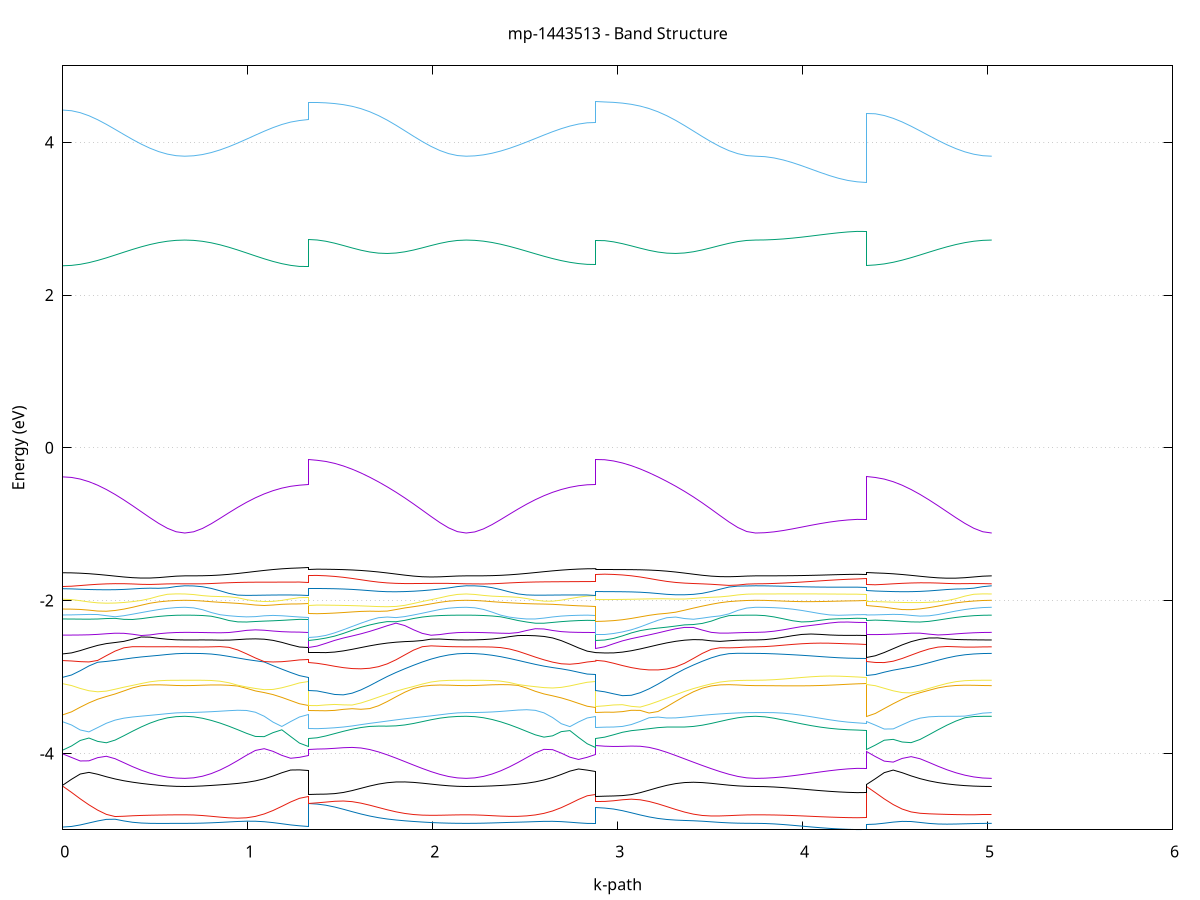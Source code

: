 set title 'mp-1443513 - Band Structure'
set xlabel 'k-path'
set ylabel 'Energy (eV)'
set grid y
set yrange [-5:5]
set terminal png size 800,600
set output 'mp-1443513_bands_gnuplot.png'
plot '-' using 1:2 with lines notitle, '-' using 1:2 with lines notitle, '-' using 1:2 with lines notitle, '-' using 1:2 with lines notitle, '-' using 1:2 with lines notitle, '-' using 1:2 with lines notitle, '-' using 1:2 with lines notitle, '-' using 1:2 with lines notitle, '-' using 1:2 with lines notitle, '-' using 1:2 with lines notitle, '-' using 1:2 with lines notitle, '-' using 1:2 with lines notitle, '-' using 1:2 with lines notitle, '-' using 1:2 with lines notitle, '-' using 1:2 with lines notitle, '-' using 1:2 with lines notitle, '-' using 1:2 with lines notitle, '-' using 1:2 with lines notitle, '-' using 1:2 with lines notitle, '-' using 1:2 with lines notitle, '-' using 1:2 with lines notitle, '-' using 1:2 with lines notitle, '-' using 1:2 with lines notitle, '-' using 1:2 with lines notitle, '-' using 1:2 with lines notitle, '-' using 1:2 with lines notitle, '-' using 1:2 with lines notitle, '-' using 1:2 with lines notitle, '-' using 1:2 with lines notitle, '-' using 1:2 with lines notitle, '-' using 1:2 with lines notitle, '-' using 1:2 with lines notitle, '-' using 1:2 with lines notitle, '-' using 1:2 with lines notitle, '-' using 1:2 with lines notitle, '-' using 1:2 with lines notitle, '-' using 1:2 with lines notitle, '-' using 1:2 with lines notitle, '-' using 1:2 with lines notitle, '-' using 1:2 with lines notitle, '-' using 1:2 with lines notitle, '-' using 1:2 with lines notitle, '-' using 1:2 with lines notitle, '-' using 1:2 with lines notitle, '-' using 1:2 with lines notitle, '-' using 1:2 with lines notitle, '-' using 1:2 with lines notitle, '-' using 1:2 with lines notitle, '-' using 1:2 with lines notitle, '-' using 1:2 with lines notitle, '-' using 1:2 with lines notitle, '-' using 1:2 with lines notitle, '-' using 1:2 with lines notitle, '-' using 1:2 with lines notitle, '-' using 1:2 with lines notitle, '-' using 1:2 with lines notitle, '-' using 1:2 with lines notitle, '-' using 1:2 with lines notitle, '-' using 1:2 with lines notitle, '-' using 1:2 with lines notitle, '-' using 1:2 with lines notitle, '-' using 1:2 with lines notitle, '-' using 1:2 with lines notitle, '-' using 1:2 with lines notitle
0.000000 -23.017255
0.047122 -23.020755
0.094245 -23.030855
0.141367 -23.046255
0.188489 -23.065355
0.235612 -23.086655
0.282734 -23.108655
0.329856 -23.130255
0.376979 -23.150455
0.424101 -23.168555
0.471223 -23.184055
0.518345 -23.196655
0.565468 -23.205655
0.612590 -23.211255
0.659712 -23.213055
0.659712 -23.213055
0.707406 -23.211155
0.755100 -23.205555
0.802794 -23.196355
0.850488 -23.183655
0.898181 -23.167955
0.945875 -23.149655
0.993569 -23.129155
1.041263 -23.107355
1.088957 -23.085155
1.136650 -23.063755
1.184344 -23.044455
1.232038 -23.028955
1.279732 -23.018855
1.327426 -23.015455
1.327426 -22.846155
1.374836 -22.850255
1.422247 -22.862155
1.469658 -22.880855
1.517068 -22.904855
1.564479 -22.932655
1.611890 -22.963055
1.659300 -22.994655
1.706711 -23.026455
1.754122 -23.057555
1.801532 -23.087155
1.848943 -23.114655
1.896354 -23.139455
1.943764 -23.161255
1.991175 -23.179555
2.038586 -23.194055
2.085996 -23.204555
2.133407 -23.210955
2.180818 -23.213055
2.180818 -23.213055
2.227569 -23.211355
2.274320 -23.206355
2.321071 -23.198055
2.367822 -23.186655
2.414573 -23.172455
2.461323 -23.155755
2.508074 -23.137055
2.554825 -23.116755
2.601576 -23.095555
2.648327 -23.074455
2.695078 -23.054455
2.741829 -23.036755
2.788580 -23.022655
2.835331 -23.013555
2.882082 -23.010455
2.882082 -22.848255
2.930061 -22.851955
2.978040 -22.863155
3.026019 -22.880855
3.073999 -22.903955
3.121978 -22.930955
3.169957 -22.960755
3.217936 -22.992055
3.265915 -23.023755
3.313894 -23.055055
3.361874 -23.084955
3.409853 -23.112855
3.457832 -23.138055
3.505811 -23.160155
3.553790 -23.178755
3.601769 -23.193555
3.649749 -23.204355
3.697728 -23.210855
3.745707 -23.213055
3.745707 -23.213055
3.795609 -23.212455
3.845511 -23.210855
3.895412 -23.208155
3.945314 -23.204655
3.995216 -23.200555
4.045118 -23.196155
4.095020 -23.191555
4.144922 -23.187355
4.194824 -23.183755
4.244726 -23.180855
4.294627 -23.179055
4.344529 -23.178455
4.344529 -23.017355
4.392968 -23.020855
4.441407 -23.030855
4.489846 -23.046155
4.538285 -23.065255
4.586724 -23.086555
4.635163 -23.108555
4.683602 -23.130055
4.732041 -23.150355
4.780480 -23.168455
4.828919 -23.184055
4.877358 -23.196555
4.925797 -23.205655
4.974236 -23.211155
5.022675 -23.213055
e
0.000000 -22.444955
0.047122 -22.440555
0.094245 -22.427755
0.141367 -22.408055
0.188489 -22.383055
0.235612 -22.354855
0.282734 -22.325455
0.329856 -22.296755
0.376979 -22.270955
0.424101 -22.250955
0.471223 -22.239555
0.518345 -22.235555
0.565468 -22.235155
0.612590 -22.235555
0.659712 -22.235755
0.659712 -22.235755
0.707406 -22.237155
0.755100 -22.241655
0.802794 -22.250055
0.850488 -22.262755
0.898181 -22.280155
0.945875 -22.301455
0.993569 -22.325755
1.041263 -22.352055
1.088957 -22.378755
1.136650 -22.404455
1.184344 -22.427255
1.232038 -22.445455
1.279732 -22.457255
1.327426 -22.461455
1.327426 -22.386355
1.374836 -22.384255
1.422247 -22.378255
1.469658 -22.369055
1.517068 -22.357455
1.564479 -22.344455
1.611890 -22.330655
1.659300 -22.316855
1.706711 -22.303355
1.754122 -22.290455
1.801532 -22.278555
1.848943 -22.267855
1.896354 -22.258655
1.943764 -22.251055
1.991175 -22.245055
2.038586 -22.240755
2.085996 -22.237855
2.133407 -22.236355
2.180818 -22.235755
2.180818 -22.235755
2.227569 -22.236855
2.274320 -22.240355
2.321071 -22.246955
2.367822 -22.257055
2.414573 -22.271255
2.461323 -22.289155
2.508074 -22.310255
2.554825 -22.333455
2.601576 -22.357955
2.648327 -22.382455
2.695078 -22.405555
2.741829 -22.425955
2.788580 -22.442055
2.835331 -22.452355
2.882082 -22.455955
2.882082 -22.356355
2.930061 -22.355355
2.978040 -22.352555
3.026019 -22.347855
3.073999 -22.341555
3.121978 -22.333755
3.169957 -22.324655
3.217936 -22.314555
3.265915 -22.303755
3.313894 -22.292755
3.361874 -22.281755
3.409853 -22.271255
3.457832 -22.261755
3.505811 -22.253455
3.553790 -22.246755
3.601769 -22.241655
3.649749 -22.238255
3.697728 -22.236355
3.745707 -22.235755
3.745707 -22.235755
3.795609 -22.236255
3.845511 -22.237655
3.895412 -22.239755
3.945314 -22.242555
3.995216 -22.245755
4.045118 -22.249055
4.095020 -22.252355
4.144922 -22.255455
4.194824 -22.258055
4.244726 -22.259955
4.294627 -22.261255
4.344529 -22.261655
4.344529 -22.443755
4.392968 -22.439355
4.441407 -22.426855
4.489846 -22.407455
4.538285 -22.382955
4.586724 -22.355455
4.635163 -22.326655
4.683602 -22.298655
4.732041 -22.273355
4.780480 -22.253555
4.828919 -22.241655
4.877358 -22.236755
4.925797 -22.235555
4.974236 -22.235655
5.022675 -22.235755
e
0.000000 -22.147955
0.047122 -22.148955
0.094245 -22.151855
0.141367 -22.156455
0.188489 -22.162255
0.235612 -22.168855
0.282734 -22.175655
0.329856 -22.181655
0.376979 -22.185755
0.424101 -22.185855
0.471223 -22.179955
0.518345 -22.170055
0.565468 -22.160655
0.612590 -22.154655
0.659712 -22.152655
0.659712 -22.152655
0.707406 -22.152855
0.755100 -22.152955
0.802794 -22.152455
0.850488 -22.150455
0.898181 -22.146855
0.945875 -22.141555
0.993569 -22.135055
1.041263 -22.127755
1.088957 -22.120255
1.136650 -22.113155
1.184344 -22.106955
1.232038 -22.102055
1.279732 -22.099055
1.327426 -22.097955
1.327426 -22.289555
1.374836 -22.288655
1.422247 -22.285955
1.469658 -22.281455
1.517068 -22.275355
1.564479 -22.267655
1.611890 -22.258555
1.659300 -22.248355
1.706711 -22.237155
1.754122 -22.225455
1.801532 -22.213355
1.848943 -22.201355
1.896354 -22.189955
1.943764 -22.179355
1.991175 -22.170155
2.038586 -22.162755
2.085996 -22.157155
2.133407 -22.153855
2.180818 -22.152655
2.180818 -22.152655
2.227569 -22.152855
2.274320 -22.153055
2.321071 -22.152855
2.367822 -22.151755
2.414573 -22.149155
2.461323 -22.145055
2.508074 -22.139655
2.554825 -22.133355
2.601576 -22.126555
2.648327 -22.119855
2.695078 -22.113555
2.741829 -22.108155
2.788580 -22.103955
2.835331 -22.101355
2.882082 -22.100455
2.882082 -22.317355
2.930061 -22.315755
2.978040 -22.310955
3.026019 -22.303555
3.073999 -22.293855
3.121978 -22.282555
3.169957 -22.270155
3.217936 -22.256855
3.265915 -22.243255
3.313894 -22.229555
3.361874 -22.216155
3.409853 -22.203255
3.457832 -22.191255
3.505811 -22.180355
3.553790 -22.170955
3.601769 -22.163255
3.649749 -22.157455
3.697728 -22.153855
3.745707 -22.152655
3.745707 -22.152655
3.795609 -22.153155
3.845511 -22.154655
3.895412 -22.156955
3.945314 -22.159855
3.995216 -22.163255
4.045118 -22.166955
4.095020 -22.170555
4.144922 -22.173855
4.194824 -22.176755
4.244726 -22.179055
4.294627 -22.180455
4.344529 -22.180955
4.344529 -22.145955
4.392968 -22.146955
4.441407 -22.149855
4.489846 -22.154355
4.538285 -22.160155
4.586724 -22.166655
4.635163 -22.173155
4.683602 -22.178955
4.732041 -22.182955
4.780480 -22.183155
4.828919 -22.178255
4.877358 -22.169355
4.925797 -22.160555
4.974236 -22.154655
5.022675 -22.152655
e
0.000000 -22.055955
0.047122 -22.056955
0.094245 -22.060055
0.141367 -22.064855
0.188489 -22.071055
0.235612 -22.078255
0.282734 -22.086055
0.329856 -22.093855
0.376979 -22.101355
0.424101 -22.108155
0.471223 -22.113855
0.518345 -22.118055
0.565468 -22.120655
0.612590 -22.121755
0.659712 -22.121955
0.659712 -22.121955
0.707406 -22.121255
0.755100 -22.118755
0.802794 -22.114455
0.850488 -22.108155
0.898181 -22.100255
0.945875 -22.090855
0.993569 -22.080355
1.041263 -22.069155
1.088957 -22.057755
1.136650 -22.046955
1.184344 -22.037355
1.232038 -22.029755
1.279732 -22.024855
1.327426 -22.023155
1.327426 -21.968655
1.374836 -21.970055
1.422247 -21.973955
1.469658 -21.980355
1.517068 -21.989055
1.564479 -21.999555
1.611890 -22.011755
1.659300 -22.025155
1.706711 -22.039155
1.754122 -22.053355
1.801532 -22.067055
1.848943 -22.079955
1.896354 -22.091455
1.943764 -22.101355
1.991175 -22.109355
2.038586 -22.115255
2.085996 -22.119155
2.133407 -22.121355
2.180818 -22.121955
2.180818 -22.121955
2.227569 -22.121455
2.274320 -22.119955
2.321071 -22.117055
2.367822 -22.112755
2.414573 -22.107055
2.461323 -22.100255
2.508074 -22.092355
2.554825 -22.083755
2.601576 -22.074755
2.648327 -22.065755
2.695078 -22.057355
2.741829 -22.049955
2.788580 -22.044155
2.835331 -22.040455
2.882082 -22.039155
2.882082 -21.962255
2.930061 -21.963555
2.978040 -21.967455
3.026019 -21.973755
3.073999 -21.982455
3.121978 -21.993255
3.169957 -22.005655
3.217936 -22.019355
3.265915 -22.033755
3.313894 -22.048455
3.361874 -22.062955
3.409853 -22.076555
3.457832 -22.088755
3.505811 -22.099355
3.553790 -22.107855
3.601769 -22.114255
3.649749 -22.118655
3.697728 -22.121155
3.745707 -22.121955
3.745707 -22.121955
3.795609 -22.122755
3.845511 -22.124955
3.895412 -22.128555
3.945314 -22.133255
3.995216 -22.138855
4.045118 -22.144755
4.095020 -22.150755
4.144922 -22.156355
4.194824 -22.161255
4.244726 -22.165055
4.294627 -22.167355
4.344529 -22.168155
4.344529 -22.050255
4.392968 -22.051355
4.441407 -22.054655
4.489846 -22.059955
4.538285 -22.066755
4.586724 -22.074555
4.635163 -22.082755
4.683602 -22.091055
4.732041 -22.098955
4.780480 -22.106055
4.828919 -22.112155
4.877358 -22.116855
4.925797 -22.119955
4.974236 -22.121555
5.022675 -22.121955
e
0.000000 -21.660955
0.047122 -21.659855
0.094245 -21.656855
0.141367 -21.651955
0.188489 -21.645655
0.235612 -21.638355
0.282734 -21.630555
0.329856 -21.622855
0.376979 -21.615655
0.424101 -21.609355
0.471223 -21.604155
0.518345 -21.600355
0.565468 -21.597655
0.612590 -21.596155
0.659712 -21.595555
0.659712 -21.595555
0.707406 -21.595855
0.755100 -21.596455
0.802794 -21.597755
0.850488 -21.599955
0.898181 -21.603555
0.945875 -21.608855
0.993569 -21.615955
1.041263 -21.624255
1.088957 -21.633255
1.136650 -21.642455
1.184344 -21.650755
1.232038 -21.657655
1.279732 -21.662155
1.327426 -21.663655
1.327426 -21.776455
1.374836 -21.774355
1.422247 -21.767955
1.469658 -21.757655
1.517068 -21.744055
1.564479 -21.727855
1.611890 -21.709855
1.659300 -21.690955
1.706711 -21.671855
1.754122 -21.653155
1.801532 -21.635855
1.848943 -21.620855
1.896354 -21.610455
1.943764 -21.604655
1.991175 -21.601055
2.038586 -21.598655
2.085996 -21.596955
2.133407 -21.595955
2.180818 -21.595555
2.180818 -21.595555
2.227569 -21.595655
2.274320 -21.595855
2.321071 -21.596455
2.367822 -21.597655
2.414573 -21.599855
2.461323 -21.603655
2.508074 -21.609155
2.554825 -21.616255
2.601576 -21.624555
2.648327 -21.633455
2.695078 -21.642255
2.741829 -21.650155
2.788580 -21.656455
2.835331 -21.660455
2.882082 -21.661855
2.882082 -21.775155
2.930061 -21.772855
2.978040 -21.765955
3.026019 -21.755055
3.073999 -21.740755
3.121978 -21.723855
3.169957 -21.705355
3.217936 -21.685955
3.265915 -21.666755
3.313894 -21.648555
3.361874 -21.632555
3.409853 -21.620655
3.457832 -21.613055
3.505811 -21.607455
3.553790 -21.603155
3.601769 -21.599955
3.649749 -21.597555
3.697728 -21.596055
3.745707 -21.595555
3.745707 -21.595555
3.795609 -21.595355
3.845511 -21.594655
3.895412 -21.593455
3.945314 -21.591755
3.995216 -21.589655
4.045118 -21.587355
4.095020 -21.584855
4.144922 -21.582455
4.194824 -21.580355
4.244726 -21.578655
4.294627 -21.577555
4.344529 -21.577255
4.344529 -21.663155
4.392968 -21.661855
4.441407 -21.658255
4.489846 -21.652755
4.538285 -21.645755
4.586724 -21.637855
4.635163 -21.629655
4.683602 -21.621655
4.732041 -21.614555
4.780480 -21.608455
4.828919 -21.603555
4.877358 -21.599955
4.925797 -21.597455
4.974236 -21.596055
5.022675 -21.595555
e
0.000000 -21.634955
0.047122 -21.633655
0.094245 -21.630055
0.141367 -21.624355
0.188489 -21.617055
0.235612 -21.608655
0.282734 -21.599855
0.329856 -21.591155
0.376979 -21.582855
0.424101 -21.575455
0.471223 -21.569155
0.518345 -21.564055
0.565468 -21.560355
0.612590 -21.558155
0.659712 -21.557355
0.659712 -21.557355
0.707406 -21.558155
0.755100 -21.560455
0.802794 -21.564155
0.850488 -21.569055
0.898181 -21.574855
0.945875 -21.581555
0.993569 -21.589155
1.041263 -21.597555
1.088957 -21.606255
1.136650 -21.614755
1.184344 -21.622255
1.232038 -21.628155
1.279732 -21.631855
1.327426 -21.633155
1.327426 -21.628055
1.374836 -21.627855
1.422247 -21.627155
1.469658 -21.626155
1.517068 -21.624655
1.564479 -21.622855
1.611890 -21.620755
1.659300 -21.618255
1.706711 -21.615355
1.754122 -21.612055
1.801532 -21.608155
1.848943 -21.603155
1.896354 -21.595555
1.943764 -21.585555
1.991175 -21.575855
2.038586 -21.567955
2.085996 -21.562055
2.133407 -21.558555
2.180818 -21.557355
2.180818 -21.557355
2.227569 -21.558055
2.274320 -21.560155
2.321071 -21.563455
2.367822 -21.567955
2.414573 -21.573355
2.461323 -21.579455
2.508074 -21.586255
2.554825 -21.593555
2.601576 -21.601055
2.648327 -21.608755
2.695078 -21.615755
2.741829 -21.621855
2.788580 -21.626355
2.835331 -21.629255
2.882082 -21.630255
2.882082 -21.666755
2.930061 -21.665955
2.978040 -21.663855
3.026019 -21.660555
3.073999 -21.656155
3.121978 -21.650755
3.169957 -21.644755
3.217936 -21.638255
3.265915 -21.631555
3.313894 -21.624455
3.361874 -21.616555
3.409853 -21.606655
3.457832 -21.594955
3.505811 -21.583755
3.553790 -21.574255
3.601769 -21.566855
3.649749 -21.561555
3.697728 -21.558355
3.745707 -21.557355
3.745707 -21.557355
3.795609 -21.556855
3.845511 -21.555155
3.895412 -21.552655
3.945314 -21.549455
3.995216 -21.545755
4.045118 -21.542055
4.095020 -21.538355
4.144922 -21.535155
4.194824 -21.532455
4.244726 -21.530455
4.294627 -21.529255
4.344529 -21.528755
4.344529 -21.640855
4.392968 -21.639555
4.441407 -21.636055
4.489846 -21.630455
4.538285 -21.623255
4.586724 -21.614855
4.635163 -21.605755
4.683602 -21.596455
4.732041 -21.587355
4.780480 -21.578855
4.828919 -21.571555
4.877358 -21.565455
4.925797 -21.561055
4.974236 -21.558355
5.022675 -21.557355
e
0.000000 -21.498055
0.047122 -21.498255
0.094245 -21.498955
0.141367 -21.499955
0.188489 -21.501155
0.235612 -21.502455
0.282734 -21.503655
0.329856 -21.504555
0.376979 -21.504955
0.424101 -21.504955
0.471223 -21.504455
0.518345 -21.503755
0.565468 -21.502955
0.612590 -21.502355
0.659712 -21.502155
0.659712 -21.502155
0.707406 -21.503055
0.755100 -21.505455
0.802794 -21.509355
0.850488 -21.514155
0.898181 -21.519555
0.945875 -21.524655
0.993569 -21.528855
1.041263 -21.531855
1.088957 -21.533555
1.136650 -21.534355
1.184344 -21.534555
1.232038 -21.534455
1.279732 -21.534255
1.327426 -21.534255
1.327426 -21.588155
1.374836 -21.587755
1.422247 -21.586555
1.469658 -21.584455
1.517068 -21.581155
1.564479 -21.576655
1.611890 -21.571155
1.659300 -21.564555
1.706711 -21.557255
1.754122 -21.549555
1.801532 -21.541555
1.848943 -21.533655
1.896354 -21.526155
1.943764 -21.519355
1.991175 -21.513455
2.038586 -21.508655
2.085996 -21.505055
2.133407 -21.502955
2.180818 -21.502155
2.180818 -21.502155
2.227569 -21.502955
2.274320 -21.505155
2.321071 -21.508655
2.367822 -21.513155
2.414573 -21.518155
2.461323 -21.522955
2.508074 -21.527055
2.554825 -21.529855
2.601576 -21.531355
2.648327 -21.531855
2.695078 -21.531655
2.741829 -21.531055
2.788580 -21.530555
2.835331 -21.530055
2.882082 -21.529955
2.882082 -21.552455
2.930061 -21.552655
2.978040 -21.553555
3.026019 -21.554655
3.073999 -21.555555
3.121978 -21.555855
3.169957 -21.555155
3.217936 -21.553155
3.265915 -21.549855
3.313894 -21.545355
3.361874 -21.539855
3.409853 -21.533555
3.457832 -21.527055
3.505811 -21.520555
3.553790 -21.514555
3.601769 -21.509455
3.649749 -21.505455
3.697728 -21.502955
3.745707 -21.502155
3.745707 -21.502155
3.795609 -21.501555
3.845511 -21.499855
3.895412 -21.497055
3.945314 -21.493455
3.995216 -21.489355
4.045118 -21.484955
4.095020 -21.480655
4.144922 -21.476755
4.194824 -21.473355
4.244726 -21.470855
4.294627 -21.469255
4.344529 -21.468655
4.344529 -21.502455
4.392968 -21.502655
4.441407 -21.503055
4.489846 -21.503655
4.538285 -21.504455
4.586724 -21.505255
4.635163 -21.505855
4.683602 -21.506155
4.732041 -21.506055
4.780480 -21.505555
4.828919 -21.504855
4.877358 -21.503855
4.925797 -21.503055
4.974236 -21.502355
5.022675 -21.502155
e
0.000000 -21.266355
0.047122 -21.266555
0.094245 -21.267155
0.141367 -21.268155
0.188489 -21.269555
0.235612 -21.271355
0.282734 -21.273455
0.329856 -21.275955
0.376979 -21.278555
0.424101 -21.281155
0.471223 -21.283655
0.518345 -21.285855
0.565468 -21.287555
0.612590 -21.288655
0.659712 -21.288955
0.659712 -21.288955
0.707406 -21.289255
0.755100 -21.289755
0.802794 -21.290555
0.850488 -21.291655
0.898181 -21.292855
0.945875 -21.294455
0.993569 -21.296055
1.041263 -21.297655
1.088957 -21.299355
1.136650 -21.300755
1.184344 -21.301955
1.232038 -21.302855
1.279732 -21.303555
1.327426 -21.303755
1.327426 -21.309155
1.374836 -21.308555
1.422247 -21.307055
1.469658 -21.304755
1.517068 -21.301855
1.564479 -21.298555
1.611890 -21.295455
1.659300 -21.292655
1.706711 -21.290255
1.754122 -21.288455
1.801532 -21.287355
1.848943 -21.286755
1.896354 -21.286655
1.943764 -21.286955
1.991175 -21.287355
2.038586 -21.288055
2.085996 -21.288555
2.133407 -21.288855
2.180818 -21.288955
2.180818 -21.288955
2.227569 -21.289155
2.274320 -21.289555
2.321071 -21.290355
2.367822 -21.291355
2.414573 -21.292555
2.461323 -21.294055
2.508074 -21.295755
2.554825 -21.297355
2.601576 -21.299055
2.648327 -21.300755
2.695078 -21.302255
2.741829 -21.303555
2.788580 -21.304455
2.835331 -21.305155
2.882082 -21.305355
2.882082 -21.314055
2.930061 -21.313155
2.978040 -21.310955
3.026019 -21.307455
3.073999 -21.303355
3.121978 -21.298755
3.169957 -21.294555
3.217936 -21.290755
3.265915 -21.287655
3.313894 -21.285455
3.361874 -21.284155
3.409853 -21.283655
3.457832 -21.283955
3.505811 -21.284655
3.553790 -21.285755
3.601769 -21.287055
3.649749 -21.288055
3.697728 -21.288755
3.745707 -21.288955
3.745707 -21.288955
3.795609 -21.289255
3.845511 -21.290155
3.895412 -21.291555
3.945314 -21.293155
3.995216 -21.295255
4.045118 -21.297355
4.095020 -21.299455
4.144922 -21.301455
4.194824 -21.303255
4.244726 -21.304555
4.294627 -21.305355
4.344529 -21.305655
4.344529 -21.263555
4.392968 -21.263755
4.441407 -21.264455
4.489846 -21.265655
4.538285 -21.267355
4.586724 -21.269555
4.635163 -21.272055
4.683602 -21.274855
4.732041 -21.277655
4.780480 -21.280555
4.828919 -21.283355
4.877358 -21.285655
4.925797 -21.287455
4.974236 -21.288655
5.022675 -21.288955
e
0.000000 -9.068655
0.047122 -9.091055
0.094245 -9.149755
0.141367 -9.229255
0.188489 -9.317555
0.235612 -9.407055
0.282734 -9.493555
0.329856 -9.574155
0.376979 -9.646855
0.424101 -9.710455
0.471223 -9.763855
0.518345 -9.806055
0.565468 -9.836655
0.612590 -9.855155
0.659712 -9.861355
0.659712 -9.861355
0.707406 -9.855155
0.755100 -9.836755
0.802794 -9.806155
0.850488 -9.764055
0.898181 -9.710855
0.945875 -9.647655
0.993569 -9.575255
1.041263 -9.495255
1.088957 -9.409455
1.136650 -9.320655
1.184344 -9.233155
1.232038 -9.153955
1.279732 -9.095355
1.327426 -9.072955
1.327426 -8.866255
1.374836 -8.870955
1.422247 -8.885955
1.469658 -8.913655
1.517068 -8.956455
1.564479 -9.015055
1.611890 -9.088055
1.659300 -9.171855
1.706711 -9.262455
1.754122 -9.355555
1.801532 -9.447455
1.848943 -9.535055
1.896354 -9.615855
1.943764 -9.687455
1.991175 -9.748355
2.038586 -9.797055
2.085996 -9.832555
2.133407 -9.854155
2.180818 -9.861355
2.180818 -9.861355
2.227569 -9.856055
2.274320 -9.840055
2.321071 -9.813755
2.367822 -9.777255
2.414573 -9.731055
2.461323 -9.675755
2.508074 -9.612255
2.554825 -9.541255
2.601576 -9.464255
2.648327 -9.382855
2.695078 -9.299655
2.741829 -9.218655
2.788580 -9.146455
2.835331 -9.093655
2.882082 -9.073655
2.882082 -8.876655
2.930061 -8.878455
2.978040 -8.885255
3.026019 -8.900955
3.073999 -8.931155
3.121978 -8.980055
3.169957 -9.047955
3.217936 -9.131255
3.265915 -9.224455
3.313894 -9.322255
3.361874 -9.419655
3.409853 -9.512955
3.457832 -9.599155
3.505811 -9.675655
3.553790 -9.740655
3.601769 -9.792655
3.649749 -9.830555
3.697728 -9.853655
3.745707 -9.861355
3.745707 -9.861355
3.795609 -9.861555
3.845511 -9.862155
3.895412 -9.863055
3.945314 -9.864155
3.995216 -9.865555
4.045118 -9.867055
4.095020 -9.868655
4.144922 -9.870155
4.194824 -9.871355
4.244726 -9.872355
4.294627 -9.873055
4.344529 -9.873255
4.344529 -9.076455
4.392968 -9.098655
4.441407 -9.157055
4.489846 -9.236055
4.538285 -9.323655
4.586724 -9.412455
4.635163 -9.498055
4.683602 -9.577855
4.732041 -9.649755
4.780480 -9.712555
4.828919 -9.765155
4.877358 -9.806855
4.925797 -9.837055
4.974236 -9.855255
5.022675 -9.861355
e
0.000000 -8.362155
0.047122 -8.337255
0.094245 -8.270755
0.141367 -8.178755
0.188489 -8.073755
0.235612 -7.964055
0.282734 -7.854855
0.329856 -7.750155
0.376979 -7.653155
0.424101 -7.566455
0.471223 -7.492455
0.518345 -7.432955
0.565468 -7.389555
0.612590 -7.363055
0.659712 -7.354155
0.659712 -7.354155
0.707406 -7.363955
0.755100 -7.393055
0.802794 -7.440355
0.850488 -7.504255
0.898181 -7.582855
0.945875 -7.673655
0.993569 -7.774155
1.041263 -7.881355
1.088957 -7.992155
1.136650 -8.102855
1.184344 -8.208155
1.232038 -8.300455
1.279732 -8.367155
1.327426 -8.392255
1.327426 -8.197055
1.374836 -8.198255
1.422247 -8.200255
1.469658 -8.198455
1.517068 -8.187655
1.564479 -8.163655
1.611890 -8.124755
1.659300 -8.071555
1.706711 -8.005755
1.754122 -7.930055
1.801532 -7.847255
1.848943 -7.760455
1.896354 -7.673155
1.943764 -7.589155
1.991175 -7.512355
2.038586 -7.446855
2.085996 -7.396655
2.133407 -7.364955
2.180818 -7.354155
2.180818 -7.354155
2.227569 -7.362755
2.274320 -7.388355
2.321071 -7.430155
2.367822 -7.486855
2.414573 -7.556955
2.461323 -7.638455
2.508074 -7.729455
2.554825 -7.827555
2.601576 -7.930455
2.648327 -8.035355
2.695078 -8.138855
2.741829 -8.236355
2.788580 -8.320755
2.835331 -8.380955
2.882082 -8.403355
2.882082 -8.194655
2.930061 -8.199755
2.978040 -8.212755
3.026019 -8.227055
3.073999 -8.233755
3.121978 -8.224455
3.169957 -8.195055
3.217936 -8.145655
3.265915 -8.079255
3.313894 -7.999455
3.361874 -7.910155
3.409853 -7.815155
3.457832 -7.718355
3.505811 -7.624055
3.553790 -7.536955
3.601769 -7.461955
3.649749 -7.403755
3.697728 -7.366855
3.745707 -7.354155
3.745707 -7.354155
3.795609 -7.352255
3.845511 -7.346555
3.895412 -7.337455
3.945314 -7.325355
3.995216 -7.311055
4.045118 -7.295255
4.095020 -7.278955
4.144922 -7.263455
4.194824 -7.249955
4.244726 -7.239255
4.294627 -7.232555
4.344529 -7.230255
4.344529 -8.370255
4.392968 -8.345155
4.441407 -8.278555
4.489846 -8.186155
4.538285 -8.080755
4.586724 -7.970355
4.635163 -7.860355
4.683602 -7.754855
4.732041 -7.656855
4.780480 -7.569255
4.828919 -7.494455
4.877358 -7.434155
4.925797 -7.390055
4.974236 -7.363155
5.022675 -7.354155
e
0.000000 -5.850455
0.047122 -5.858355
0.094245 -5.879755
0.141367 -5.910055
0.188489 -5.944755
0.235612 -5.981055
0.282734 -6.016655
0.329856 -6.050255
0.376979 -6.080755
0.424101 -6.107455
0.471223 -6.129955
0.518345 -6.147755
0.565468 -6.160655
0.612590 -6.168455
0.659712 -6.171055
0.659712 -6.171055
0.707406 -6.168555
0.755100 -6.161255
0.802794 -6.149455
0.850488 -6.133555
0.898181 -6.114155
0.945875 -6.091555
0.993569 -6.065855
1.041263 -6.037455
1.088957 -6.006155
1.136650 -5.972355
1.184344 -5.936655
1.232038 -5.900455
1.279732 -5.868155
1.327426 -5.852655
1.327426 -5.631955
1.374836 -5.630455
1.422247 -5.631855
1.469658 -5.652855
1.517068 -5.693255
1.564479 -5.742655
1.611890 -5.795755
1.659300 -5.849555
1.706711 -5.902055
1.754122 -5.951755
1.801532 -5.997455
1.848943 -6.038455
1.896354 -6.074055
1.943764 -6.104155
1.991175 -6.128555
2.038586 -6.147355
2.085996 -6.160555
2.133407 -6.168455
2.180818 -6.171055
2.180818 -6.171055
2.227569 -6.168555
2.274320 -6.161155
2.321071 -6.149355
2.367822 -6.133755
2.414573 -6.114955
2.461323 -6.093455
2.508074 -6.069455
2.554825 -6.043155
2.601576 -6.014655
2.648327 -5.983955
2.695078 -5.951555
2.741829 -5.918155
2.788580 -5.885655
2.835331 -5.858555
2.882082 -5.846655
2.882082 -5.613255
2.930061 -5.612055
2.978040 -5.615455
3.026019 -5.638355
3.073999 -5.678055
3.121978 -5.726455
3.169957 -5.779055
3.217936 -5.832755
3.265915 -5.885455
3.313894 -5.935655
3.361874 -5.982055
3.409853 -6.024155
3.457832 -6.061255
3.505811 -6.093355
3.553790 -6.120255
3.601769 -6.141755
3.649749 -6.157755
3.697728 -6.167655
3.745707 -6.171055
3.745707 -6.171055
3.795609 -6.169855
3.845511 -6.166355
3.895412 -6.160855
3.945314 -6.153955
3.995216 -6.146055
4.045118 -6.137855
4.095020 -6.130055
4.144922 -6.122955
4.194824 -6.117155
4.244726 -6.112855
4.294627 -6.110255
4.344529 -6.109355
4.344529 -5.851155
4.392968 -5.858855
4.441407 -5.879955
4.489846 -5.909855
4.538285 -5.944255
4.586724 -5.980055
4.635163 -6.015355
4.683602 -6.048555
4.732041 -6.078955
4.780480 -6.105755
4.828919 -6.128455
4.877358 -6.146655
4.925797 -6.160055
4.974236 -6.168255
5.022675 -6.171055
e
0.000000 -5.570355
0.047122 -5.565955
0.094245 -5.555355
0.141367 -5.545455
0.188489 -5.545055
0.235612 -5.561955
0.282734 -5.591855
0.329856 -5.624655
0.376979 -5.655255
0.424101 -5.681655
0.471223 -5.702655
0.518345 -5.718355
0.565468 -5.728755
0.612590 -5.734555
0.659712 -5.736355
0.659712 -5.736355
0.707406 -5.734755
0.755100 -5.729655
0.802794 -5.720555
0.850488 -5.706955
0.898181 -5.689055
0.945875 -5.667855
0.993569 -5.647155
1.041263 -5.633955
1.088957 -5.635155
1.136650 -5.650055
1.184344 -5.674855
1.232038 -5.705255
1.279732 -5.735055
1.327426 -5.749855
1.327426 -5.556955
1.374836 -5.563455
1.422247 -5.576355
1.469658 -5.577255
1.517068 -5.565555
1.564479 -5.551755
1.611890 -5.541355
1.659300 -5.538155
1.706711 -5.545355
1.754122 -5.561855
1.801532 -5.582955
1.848943 -5.606455
1.896354 -5.631255
1.943764 -5.656655
1.991175 -5.681255
2.038586 -5.703455
2.085996 -5.721055
2.133407 -5.732455
2.180818 -5.736355
2.180818 -5.736355
2.227569 -5.734255
2.274320 -5.727655
2.321071 -5.716555
2.367822 -5.700855
2.414573 -5.680555
2.461323 -5.656255
2.508074 -5.630255
2.554825 -5.612455
2.601576 -5.610955
2.648327 -5.620055
2.695078 -5.637255
2.741829 -5.660655
2.788580 -5.687255
2.835331 -5.711355
2.882082 -5.722355
2.882082 -5.550955
2.930061 -5.555655
2.978040 -5.562955
3.026019 -5.559355
3.073999 -5.548855
3.121978 -5.540655
3.169957 -5.538355
3.217936 -5.542255
3.265915 -5.552455
3.313894 -5.569155
3.361874 -5.592355
3.409853 -5.620055
3.457832 -5.649355
3.505811 -5.677055
3.553790 -5.700655
3.601769 -5.718355
3.649749 -5.729555
3.697728 -5.734955
3.745707 -5.736355
3.745707 -5.736355
3.795609 -5.736355
3.845511 -5.736255
3.895412 -5.736055
3.945314 -5.735855
3.995216 -5.735455
4.045118 -5.734855
4.095020 -5.734155
4.144922 -5.733055
4.194824 -5.731755
4.244726 -5.730455
4.294627 -5.729355
4.344529 -5.728955
4.344529 -5.558055
4.392968 -5.553555
4.441407 -5.542755
4.489846 -5.531455
4.538285 -5.526955
4.586724 -5.537055
4.635163 -5.564055
4.683602 -5.598555
4.732041 -5.633055
4.780480 -5.664055
4.828919 -5.690055
4.877358 -5.710355
4.925797 -5.724855
4.974236 -5.733555
5.022675 -5.736355
e
0.000000 -5.367955
0.047122 -5.376755
0.094245 -5.400355
0.141367 -5.431755
0.188489 -5.461855
0.235612 -5.482855
0.282734 -5.498755
0.329856 -5.517755
0.376979 -5.541755
0.424101 -5.568855
0.471223 -5.596155
0.518345 -5.620855
0.565468 -5.640455
0.612590 -5.653055
0.659712 -5.657455
0.659712 -5.657455
0.707406 -5.655055
0.755100 -5.648155
0.802794 -5.637455
0.850488 -5.623955
0.898181 -5.609055
0.945875 -5.593955
0.993569 -5.578655
1.041263 -5.559455
1.088957 -5.532955
1.136650 -5.501455
1.184344 -5.470055
1.232038 -5.442955
1.279732 -5.424355
1.327426 -5.417655
1.327426 -5.459755
1.374836 -5.460355
1.422247 -5.462955
1.469658 -5.468355
1.517068 -5.476555
1.564479 -5.487155
1.611890 -5.499655
1.659300 -5.513055
1.706711 -5.524955
1.754122 -5.536655
1.801532 -5.551655
1.848943 -5.570055
1.896354 -5.590155
1.943764 -5.609655
1.991175 -5.626755
2.038586 -5.640355
2.085996 -5.649855
2.133407 -5.655555
2.180818 -5.657455
2.180818 -5.657455
2.227569 -5.656055
2.274320 -5.652055
2.321071 -5.645355
2.367822 -5.636355
2.414573 -5.625655
2.461323 -5.614455
2.508074 -5.602955
2.554825 -5.584555
2.601576 -5.554255
2.648327 -5.520555
2.695078 -5.487455
2.741829 -5.457355
2.788580 -5.432955
2.835331 -5.416755
2.882082 -5.411155
2.882082 -5.435255
2.930061 -5.436355
2.978040 -5.439255
3.026019 -5.442755
3.073999 -5.445655
3.121978 -5.447755
3.169957 -5.450855
3.217936 -5.457755
3.265915 -5.469455
3.313894 -5.485155
3.361874 -5.503155
3.409853 -5.522755
3.457832 -5.544355
3.505811 -5.567855
3.553790 -5.592355
3.601769 -5.616255
3.649749 -5.637155
3.697728 -5.651955
3.745707 -5.657455
3.745707 -5.657455
3.795609 -5.657655
3.845511 -5.658455
3.895412 -5.659755
3.945314 -5.661655
3.995216 -5.664255
4.045118 -5.667555
4.095020 -5.671555
4.144922 -5.675855
4.194824 -5.680255
4.244726 -5.684155
4.294627 -5.686955
4.344529 -5.687955
4.344529 -5.341055
4.392968 -5.349455
4.441407 -5.372455
4.489846 -5.405055
4.538285 -5.440755
4.586724 -5.472055
4.635163 -5.495855
4.683602 -5.519055
4.732041 -5.545455
4.780480 -5.573755
4.828919 -5.600855
4.877358 -5.624455
4.925797 -5.642455
4.974236 -5.653655
5.022675 -5.657455
e
0.000000 -4.964055
0.047122 -4.956555
0.094245 -4.936755
0.141367 -4.910755
0.188489 -4.884655
0.235612 -4.863855
0.282734 -4.861855
0.329856 -4.884155
0.376979 -4.901755
0.424101 -4.911455
0.471223 -4.915755
0.518345 -4.916955
0.565468 -4.916655
0.612590 -4.916155
0.659712 -4.915955
0.659712 -4.915955
0.707406 -4.915155
0.755100 -4.912755
0.802794 -4.908855
0.850488 -4.903555
0.898181 -4.897455
0.945875 -4.891455
0.993569 -4.887455
1.041263 -4.888255
1.088957 -4.894555
1.136650 -4.906055
1.184344 -4.921055
1.232038 -4.936355
1.279732 -4.948055
1.327426 -4.952455
1.327426 -4.658655
1.374836 -4.663655
1.422247 -4.678355
1.469658 -4.701855
1.517068 -4.731355
1.564479 -4.762955
1.611890 -4.793255
1.659300 -4.819955
1.706711 -4.841755
1.754122 -4.858855
1.801532 -4.871955
1.848943 -4.882455
1.896354 -4.891155
1.943764 -4.898755
1.991175 -4.905155
2.038586 -4.910055
2.085996 -4.913355
2.133407 -4.915355
2.180818 -4.915955
2.180818 -4.915955
2.227569 -4.915355
2.274320 -4.913455
2.321071 -4.910555
2.367822 -4.907155
2.414573 -4.903655
2.461323 -4.900555
2.508074 -4.897355
2.554825 -4.893455
2.601576 -4.889855
2.648327 -4.889355
2.695078 -4.893355
2.741829 -4.900955
2.788580 -4.909655
2.835331 -4.916655
2.882082 -4.919255
2.882082 -4.711955
2.930061 -4.715855
2.978040 -4.728455
3.026019 -4.749955
3.073999 -4.777355
3.121978 -4.805955
3.169957 -4.831655
3.217936 -4.851655
3.265915 -4.865255
3.313894 -4.873255
3.361874 -4.878055
3.409853 -4.882055
3.457832 -4.887955
3.505811 -4.895855
3.553790 -4.903655
3.601769 -4.909655
3.649749 -4.913455
3.697728 -4.915355
3.745707 -4.915955
3.745707 -4.915955
3.795609 -4.917855
3.845511 -4.923155
3.895412 -4.931355
3.945314 -4.941255
3.995216 -4.952055
4.045118 -4.962855
4.095020 -4.972855
4.144922 -4.981655
4.194824 -4.988755
4.244726 -4.994055
4.294627 -4.997255
4.344529 -4.998255
4.344529 -4.931155
4.392968 -4.926255
4.441407 -4.913855
4.489846 -4.899655
4.538285 -4.890255
4.586724 -4.892055
4.635163 -4.903955
4.683602 -4.916755
4.732041 -4.924355
4.780480 -4.926355
4.828919 -4.924755
4.877358 -4.921655
4.925797 -4.918655
4.974236 -4.916655
5.022675 -4.915955
e
0.000000 -4.429955
0.047122 -4.510055
0.094245 -4.594755
0.141367 -4.673455
0.188489 -4.742755
0.235612 -4.798255
0.282734 -4.826655
0.329856 -4.822855
0.376979 -4.816655
0.424101 -4.812355
0.471223 -4.809455
0.518345 -4.807355
0.565468 -4.805655
0.612590 -4.804455
0.659712 -4.804055
0.659712 -4.804055
0.707406 -4.806555
0.755100 -4.813555
0.802794 -4.823455
0.850488 -4.834355
0.898181 -4.843555
0.945875 -4.847755
0.993569 -4.842955
1.041263 -4.825055
1.088957 -4.792955
1.136650 -4.747855
1.184344 -4.693255
1.232038 -4.635955
1.279732 -4.587955
1.327426 -4.567955
1.327426 -4.651155
1.374836 -4.647255
1.422247 -4.637555
1.469658 -4.627055
1.517068 -4.623455
1.564479 -4.631855
1.611890 -4.651255
1.659300 -4.677955
1.706711 -4.708155
1.754122 -4.738255
1.801532 -4.765055
1.848943 -4.786155
1.896354 -4.800455
1.943764 -4.808255
1.991175 -4.810755
2.038586 -4.809855
2.085996 -4.807355
2.133407 -4.805055
2.180818 -4.804055
2.180818 -4.804055
2.227569 -4.805555
2.274320 -4.809655
2.321071 -4.815355
2.367822 -4.821055
2.414573 -4.824655
2.461323 -4.824055
2.508074 -4.818055
2.554825 -4.805755
2.601576 -4.785155
2.648327 -4.753755
2.695078 -4.710555
2.741829 -4.658155
2.788580 -4.602555
2.835331 -4.555055
2.882082 -4.534755
2.882082 -4.631955
2.930061 -4.629155
2.978040 -4.620255
3.026019 -4.607055
3.073999 -4.599255
3.121978 -4.607455
3.169957 -4.629355
3.217936 -4.660455
3.265915 -4.696755
3.313894 -4.734055
3.361874 -4.768355
3.409853 -4.795555
3.457832 -4.812655
3.505811 -4.819355
3.553790 -4.818855
3.601769 -4.814855
3.649749 -4.809755
3.697728 -4.805655
3.745707 -4.804055
3.745707 -4.804055
3.795609 -4.804655
3.845511 -4.806355
3.895412 -4.809255
3.945314 -4.813355
3.995216 -4.818255
4.045118 -4.823655
4.095020 -4.828955
4.144922 -4.833755
4.194824 -4.837755
4.244726 -4.840655
4.294627 -4.842455
4.344529 -4.842955
4.344529 -4.435855
4.392968 -4.512355
4.441407 -4.595655
4.489846 -4.669755
4.538285 -4.728655
4.586724 -4.766355
4.635163 -4.783855
4.683602 -4.790955
4.732041 -4.795055
4.780480 -4.798555
4.828919 -4.801255
4.877358 -4.803055
4.925797 -4.803855
4.974236 -4.804055
5.022675 -4.804055
e
0.000000 -4.416055
0.047122 -4.338955
0.094245 -4.270255
0.141367 -4.248655
0.188489 -4.273255
0.235612 -4.305955
0.282734 -4.334755
0.329856 -4.358155
0.376979 -4.376955
0.424101 -4.392755
0.471223 -4.406055
0.518345 -4.417255
0.565468 -4.425955
0.612590 -4.431355
0.659712 -4.433255
0.659712 -4.433255
0.707406 -4.431355
0.755100 -4.426455
0.802794 -4.419655
0.850488 -4.411855
0.898181 -4.403355
0.945875 -4.393155
0.993569 -4.379555
1.041263 -4.360155
1.088957 -4.332755
1.136650 -4.296255
1.184344 -4.253555
1.232038 -4.217855
1.279732 -4.215955
1.327426 -4.225255
1.327426 -4.534955
1.374836 -4.534755
1.422247 -4.533155
1.469658 -4.526755
1.517068 -4.511655
1.564479 -4.487055
1.611890 -4.457255
1.659300 -4.427455
1.706711 -4.401955
1.754122 -4.383855
1.801532 -4.374455
1.848943 -4.373655
1.896354 -4.379655
1.943764 -4.389955
1.991175 -4.402155
2.038586 -4.414055
2.085996 -4.424055
2.133407 -4.430855
2.180818 -4.433255
2.180818 -4.433255
2.227569 -4.432355
2.274320 -4.429955
2.321071 -4.425955
2.367822 -4.420355
2.414573 -4.413055
2.461323 -4.403555
2.508074 -4.390655
2.554825 -4.372855
2.601576 -4.348355
2.648327 -4.316055
2.695078 -4.275955
2.741829 -4.232155
2.788580 -4.204055
2.835331 -4.219055
2.882082 -4.233955
2.882082 -4.561055
2.930061 -4.560055
2.978040 -4.557355
3.026019 -4.552455
3.073999 -4.539855
3.121978 -4.514355
3.169957 -4.481555
3.217936 -4.448055
3.265915 -4.418255
3.313894 -4.395555
3.361874 -4.381855
3.409853 -4.377855
3.457832 -4.382055
3.505811 -4.391855
3.553790 -4.404155
3.601769 -4.415955
3.649749 -4.425355
3.697728 -4.431255
3.745707 -4.433255
3.745707 -4.433255
3.795609 -4.434955
3.845511 -4.439955
3.895412 -4.447555
3.945314 -4.456755
3.995216 -4.466955
4.045118 -4.477355
4.095020 -4.487455
4.144922 -4.496555
4.194824 -4.504255
4.244726 -4.510055
4.294627 -4.513655
4.344529 -4.514855
4.344529 -4.409355
4.392968 -4.332655
4.441407 -4.252255
4.489846 -4.218455
4.538285 -4.252655
4.586724 -4.294555
4.635163 -4.330655
4.683602 -4.359655
4.732041 -4.382155
4.780480 -4.399455
4.828919 -4.412355
4.877358 -4.421855
4.925797 -4.428255
4.974236 -4.431955
5.022675 -4.433255
e
0.000000 -4.007055
0.047122 -4.053155
0.094245 -4.099155
0.141367 -4.097555
0.188489 -4.055955
0.235612 -4.037655
0.282734 -4.069655
0.329856 -4.121455
0.376979 -4.173555
0.424101 -4.220155
0.471223 -4.258955
0.518345 -4.289055
0.565468 -4.310255
0.612590 -4.322855
0.659712 -4.327055
0.659712 -4.327055
0.707406 -4.320055
0.755100 -4.299155
0.802794 -4.264555
0.850488 -4.217355
0.898181 -4.159655
0.945875 -4.093855
0.993569 -4.024355
1.041263 -3.961455
1.088957 -3.938355
1.136650 -3.973255
1.184344 -4.025755
1.232038 -4.063855
1.279732 -4.051655
1.327426 -4.021955
1.327426 -3.943655
1.374836 -3.943355
1.422247 -3.940655
1.469658 -3.933855
1.517068 -3.925555
1.564479 -3.921955
1.611890 -3.929255
1.659300 -3.949455
1.706711 -3.980355
1.754122 -4.018755
1.801532 -4.061655
1.848943 -4.106955
1.896354 -4.152655
1.943764 -4.197155
1.991175 -4.238555
2.038586 -4.274555
2.085996 -4.302755
2.133407 -4.320855
2.180818 -4.327055
2.180818 -4.327055
2.227569 -4.320555
2.274320 -4.301255
2.321071 -4.270155
2.367822 -4.228255
2.414573 -4.177155
2.461323 -4.118755
2.508074 -4.055755
2.554825 -3.993455
2.601576 -3.947355
2.648327 -3.951255
2.695078 -3.996355
2.741829 -4.049455
2.788580 -4.079555
2.835331 -4.051155
2.882082 -4.014655
2.882082 -3.902555
2.930061 -3.905855
2.978040 -3.909455
3.026019 -3.908055
3.073999 -3.904455
3.121978 -3.906655
3.169957 -3.921255
3.217936 -3.948955
3.265915 -3.985755
3.313894 -4.027655
3.361874 -4.071455
3.409853 -4.115355
3.457832 -4.158355
3.505811 -4.199755
3.553790 -4.238555
3.601769 -4.273255
3.649749 -4.301555
3.697728 -4.320355
3.745707 -4.327055
3.745707 -4.327055
3.795609 -4.324655
3.845511 -4.317655
3.895412 -4.306855
3.945314 -4.293055
3.995216 -4.277255
4.045118 -4.260355
4.095020 -4.243255
4.144922 -4.227355
4.194824 -4.213455
4.244726 -4.202855
4.294627 -4.196055
4.344529 -4.193755
4.344529 -3.980055
4.392968 -4.040955
4.441407 -4.101255
4.489846 -4.114055
4.538285 -4.065955
4.586724 -4.042555
4.635163 -4.070255
4.683602 -4.118355
4.732041 -4.168255
4.780480 -4.214255
4.828919 -4.253655
4.877358 -4.285255
4.925797 -4.308355
4.974236 -4.322355
5.022675 -4.327055
e
0.000000 -3.956855
0.047122 -3.903155
0.094245 -3.830955
0.141367 -3.798955
0.188489 -3.842755
0.235612 -3.860955
0.282734 -3.826155
0.329856 -3.769455
0.376979 -3.710055
0.424101 -3.653855
0.471223 -3.604055
0.518345 -3.563555
0.565468 -3.534955
0.612590 -3.519155
0.659712 -3.514355
0.659712 -3.514355
0.707406 -3.521255
0.755100 -3.540055
0.802794 -3.568055
0.850488 -3.603255
0.898181 -3.644455
0.945875 -3.689955
0.993569 -3.737355
1.041263 -3.778155
1.088957 -3.780755
1.136650 -3.728555
1.184344 -3.691355
1.232038 -3.779055
1.279732 -3.865455
1.327426 -3.914255
1.327426 -3.805255
1.374836 -3.795855
1.422247 -3.771755
1.469658 -3.741355
1.517068 -3.710955
1.564479 -3.683755
1.611890 -3.661555
1.659300 -3.647055
1.706711 -3.642955
1.754122 -3.643355
1.801532 -3.639655
1.848943 -3.627855
1.896354 -3.608455
1.943764 -3.584455
1.991175 -3.559755
2.038586 -3.538855
2.085996 -3.524555
2.133407 -3.516755
2.180818 -3.514355
2.180818 -3.514355
2.227569 -3.519055
2.274320 -3.533255
2.321071 -3.556155
2.367822 -3.586855
2.414573 -3.624055
2.461323 -3.666355
2.508074 -3.712055
2.554825 -3.756955
2.601576 -3.787155
2.648327 -3.770155
2.695078 -3.715155
2.741829 -3.701555
2.788580 -3.790455
2.835331 -3.873655
2.882082 -3.923055
2.882082 -3.800855
2.930061 -3.787455
2.978040 -3.756455
3.026019 -3.723655
3.073999 -3.702655
3.121978 -3.690555
3.169957 -3.676955
3.217936 -3.662855
3.265915 -3.655355
3.313894 -3.655255
3.361874 -3.654755
3.409853 -3.647155
3.457832 -3.631055
3.505811 -3.608155
3.553790 -3.581755
3.601769 -3.555755
3.649749 -3.533855
3.697728 -3.519355
3.745707 -3.514355
3.745707 -3.514355
3.795609 -3.521455
3.845511 -3.539455
3.895412 -3.562855
3.945314 -3.588355
3.995216 -3.613355
4.045118 -3.636155
4.095020 -3.655755
4.144922 -3.671355
4.194824 -3.682855
4.244726 -3.690455
4.294627 -3.694555
4.344529 -3.695855
4.344529 -3.955355
4.392968 -3.891955
4.441407 -3.827655
4.489846 -3.816455
4.538285 -3.851055
4.586724 -3.859455
4.635163 -3.817655
4.683602 -3.755555
4.732041 -3.691255
4.780480 -3.630555
4.828919 -3.576755
4.877358 -3.533655
4.925797 -3.517255
4.974236 -3.514955
5.022675 -3.514355
e
0.000000 -3.586355
0.047122 -3.628155
0.094245 -3.693355
0.141367 -3.718555
0.188489 -3.662355
0.235612 -3.605555
0.282734 -3.564355
0.329856 -3.538955
0.376979 -3.523655
0.424101 -3.512455
0.471223 -3.502055
0.518345 -3.491155
0.565468 -3.479755
0.612590 -3.469855
0.659712 -3.465955
0.659712 -3.465955
0.707406 -3.464055
0.755100 -3.459755
0.802794 -3.454355
0.850488 -3.447855
0.898181 -3.440755
0.945875 -3.435355
0.993569 -3.438255
1.041263 -3.461155
1.088957 -3.513655
1.136650 -3.590455
1.184344 -3.647455
1.232038 -3.583255
1.279732 -3.523455
1.327426 -3.494355
1.327426 -3.677955
1.374836 -3.676455
1.422247 -3.671955
1.469658 -3.664755
1.517068 -3.654855
1.564479 -3.641055
1.611890 -3.623555
1.659300 -3.607155
1.706711 -3.592255
1.754122 -3.576755
1.801532 -3.561555
1.848943 -3.547355
1.896354 -3.534155
1.943764 -3.521555
1.991175 -3.508755
2.038586 -3.494955
2.085996 -3.480855
2.133407 -3.469955
2.180818 -3.465955
2.180818 -3.465955
2.227569 -3.465155
2.274320 -3.462455
2.321071 -3.457755
2.367822 -3.450655
2.414573 -3.441855
2.461323 -3.432955
2.508074 -3.428255
2.554825 -3.436355
2.601576 -3.469455
2.648327 -3.531055
2.695078 -3.611355
2.741829 -3.649655
2.788580 -3.588655
2.835331 -3.536455
2.882082 -3.511355
2.882082 -3.656855
2.930061 -3.656555
2.978040 -3.654855
3.026019 -3.647055
3.073999 -3.622555
3.121978 -3.581055
3.169957 -3.533455
3.217936 -3.524355
3.265915 -3.536855
3.313894 -3.535355
3.361874 -3.525355
3.409853 -3.513255
3.457832 -3.501755
3.505811 -3.491555
3.553790 -3.482955
3.601769 -3.475955
3.649749 -3.470555
3.697728 -3.467155
3.745707 -3.465955
3.745707 -3.465955
3.795609 -3.465455
3.845511 -3.466955
3.895412 -3.473255
3.945314 -3.484955
3.995216 -3.500955
4.045118 -3.519755
4.095020 -3.539755
4.144922 -3.559355
4.194824 -3.576855
4.244726 -3.590855
4.294627 -3.600055
4.344529 -3.603155
4.344529 -3.587955
4.392968 -3.629955
4.441407 -3.681355
4.489846 -3.679555
4.538285 -3.626155
4.586724 -3.573755
4.635163 -3.538455
4.683602 -3.521455
4.732041 -3.515855
4.780480 -3.514955
4.828919 -3.514655
4.877358 -3.511955
4.925797 -3.493155
4.974236 -3.473055
5.022675 -3.465955
e
0.000000 -3.495455
0.047122 -3.456255
0.094245 -3.395655
0.141367 -3.338655
0.188489 -3.290955
0.235612 -3.255155
0.282734 -3.222255
0.329856 -3.182855
0.376979 -3.142555
0.424101 -3.114755
0.471223 -3.103655
0.518345 -3.102155
0.565468 -3.105855
0.612590 -3.110855
0.659712 -3.113055
0.659712 -3.113055
0.707406 -3.111355
0.755100 -3.107455
0.802794 -3.104255
0.850488 -3.104055
0.898181 -3.108355
0.945875 -3.118255
0.993569 -3.148455
1.041263 -3.182155
1.088957 -3.203855
1.136650 -3.230255
1.184344 -3.266955
1.232038 -3.308755
1.279732 -3.350255
1.327426 -3.372855
1.327426 -3.438655
1.374836 -3.440455
1.422247 -3.442055
1.469658 -3.437155
1.517068 -3.423455
1.564479 -3.414955
1.611890 -3.422655
1.659300 -3.413655
1.706711 -3.376855
1.754122 -3.321555
1.801532 -3.259455
1.848943 -3.199555
1.896354 -3.150155
1.943764 -3.121655
1.991175 -3.109055
2.038586 -3.105255
2.085996 -3.107155
2.133407 -3.111055
2.180818 -3.113055
2.180818 -3.113055
2.227569 -3.111155
2.274320 -3.106755
2.321071 -3.102055
2.367822 -3.099755
2.414573 -3.101455
2.461323 -3.109855
2.508074 -3.144355
2.554825 -3.187255
2.601576 -3.221555
2.648327 -3.246455
2.695078 -3.273355
2.741829 -3.307055
2.788580 -3.345255
2.835331 -3.382655
2.882082 -3.402755
2.882082 -3.459055
2.930061 -3.460555
2.978040 -3.461055
3.026019 -3.453355
3.073999 -3.435555
3.121978 -3.437255
3.169957 -3.471555
3.217936 -3.451955
3.265915 -3.388055
3.313894 -3.319055
3.361874 -3.252555
3.409853 -3.193255
3.457832 -3.146255
3.505811 -3.116955
3.553790 -3.103255
3.601769 -3.100255
3.649749 -3.104355
3.697728 -3.110355
3.745707 -3.113055
3.745707 -3.113055
3.795609 -3.113455
3.845511 -3.114355
3.895412 -3.115455
3.945314 -3.116055
3.995216 -3.115755
4.045118 -3.114355
4.095020 -3.111555
4.144922 -3.107155
4.194824 -3.101455
4.244726 -3.095055
4.294627 -3.089555
4.344529 -3.087255
4.344529 -3.521555
4.392968 -3.477755
4.441407 -3.413455
4.489846 -3.350055
4.538285 -3.291255
4.586724 -3.240855
4.635163 -3.205955
4.683602 -3.173855
4.732041 -3.142855
4.780480 -3.122055
4.828919 -3.111155
4.877358 -3.107355
4.925797 -3.108655
4.974236 -3.111555
5.022675 -3.113055
e
0.000000 -3.087855
0.047122 -3.112055
0.094245 -3.149755
0.141367 -3.179955
0.188489 -3.193755
0.235612 -3.184755
0.282734 -3.160055
0.329856 -3.133655
0.376979 -3.109955
0.424101 -3.085655
0.471223 -3.062855
0.518345 -3.049255
0.565468 -3.044055
0.612590 -3.042855
0.659712 -3.042755
0.659712 -3.042755
0.707406 -3.042555
0.755100 -3.042855
0.802794 -3.045755
0.850488 -3.055155
0.898181 -3.075455
0.945875 -3.107355
0.993569 -3.130955
1.041263 -3.149955
1.088957 -3.166155
1.136650 -3.162855
1.184344 -3.141155
1.232038 -3.110855
1.279732 -3.077355
1.327426 -3.055155
1.327426 -3.378855
1.374836 -3.374655
1.422247 -3.365455
1.469658 -3.359255
1.517068 -3.364755
1.564479 -3.367055
1.611890 -3.340455
1.659300 -3.303355
1.706711 -3.263655
1.754122 -3.223955
1.801532 -3.186755
1.848943 -3.153755
1.896354 -3.124255
1.943764 -3.092455
1.991175 -3.065755
2.038586 -3.050555
2.085996 -3.044555
2.133407 -3.042955
2.180818 -3.042755
2.180818 -3.042755
2.227569 -3.042855
2.274320 -3.043555
2.321071 -3.046455
2.367822 -3.054455
2.414573 -3.071655
2.461323 -3.098455
2.508074 -3.114055
2.554825 -3.126755
2.601576 -3.138855
2.648327 -3.143955
2.695078 -3.135855
2.741829 -3.116655
2.788580 -3.092155
2.835331 -3.068955
2.882082 -3.057755
2.882082 -3.383055
2.930061 -3.377555
2.978040 -3.366055
3.026019 -3.362455
3.073999 -3.384055
3.121978 -3.393955
3.169957 -3.360155
3.217936 -3.319555
3.265915 -3.276155
3.313894 -3.231855
3.361874 -3.189255
3.409853 -3.151555
3.457832 -3.119255
3.505811 -3.089755
3.553790 -3.066455
3.601769 -3.052655
3.649749 -3.046055
3.697728 -3.043455
3.745707 -3.042755
3.745707 -3.042755
3.795609 -3.040755
3.845511 -3.035155
3.895412 -3.026755
3.945314 -3.016755
3.995216 -3.006455
4.045118 -2.997155
4.095020 -2.990455
4.144922 -2.987555
4.194824 -2.989055
4.244726 -2.993955
4.294627 -2.999555
4.344529 -3.002055
4.344529 -3.096455
4.392968 -3.113755
4.441407 -3.147655
4.489846 -3.180855
4.538285 -3.203955
4.586724 -3.208455
4.635163 -3.184555
4.683602 -3.149555
4.732041 -3.115855
4.780480 -3.084355
4.828919 -3.060955
4.877358 -3.048155
4.925797 -3.043555
4.974236 -3.042655
5.022675 -3.042755
e
0.000000 -3.003855
0.047122 -2.973855
0.094245 -2.917855
0.141367 -2.855255
0.188489 -2.807255
0.235612 -2.796255
0.282734 -2.782755
0.329856 -2.766655
0.376979 -2.750755
0.424101 -2.737655
0.471223 -2.727155
0.518345 -2.716655
0.565468 -2.705055
0.612590 -2.695155
0.659712 -2.691055
0.659712 -2.691055
0.707406 -2.691355
0.755100 -2.693155
0.802794 -2.699455
0.850488 -2.712455
0.898181 -2.730555
0.945875 -2.750955
0.993569 -2.770655
1.041263 -2.787255
1.088957 -2.803055
1.136650 -2.851355
1.184344 -2.897255
1.232038 -2.941155
1.279732 -2.981955
1.327426 -3.006455
1.327426 -3.173655
1.374836 -3.182455
1.422247 -3.204955
1.469658 -3.228555
1.517068 -3.233855
1.564479 -3.211655
1.611890 -3.169055
1.659300 -3.113755
1.706711 -3.052955
1.754122 -2.994055
1.801532 -2.940955
1.848943 -2.892455
1.896354 -2.846555
1.943764 -2.803655
1.991175 -2.765755
2.038586 -2.734855
2.085996 -2.711555
2.133407 -2.696455
2.180818 -2.691055
2.180818 -2.691055
2.227569 -2.693655
2.274320 -2.701655
2.321071 -2.715355
2.367822 -2.734155
2.414573 -2.757055
2.461323 -2.782355
2.508074 -2.808855
2.554825 -2.834655
2.601576 -2.857755
2.648327 -2.876555
2.695078 -2.892955
2.741829 -2.912955
2.788580 -2.937655
2.835331 -2.961555
2.882082 -2.973055
2.882082 -3.183355
2.930061 -3.193955
2.978040 -3.220255
3.026019 -3.244255
3.073999 -3.239355
3.121978 -3.205755
3.169957 -3.154955
3.217936 -3.093055
3.265915 -3.025155
3.313894 -2.957155
3.361874 -2.896055
3.409853 -2.842955
3.457832 -2.793955
3.505811 -2.749955
3.553790 -2.715055
3.601769 -2.694555
3.649749 -2.689555
3.697728 -2.690455
3.745707 -2.691055
3.745707 -2.691055
3.795609 -2.692655
3.845511 -2.696755
3.895412 -2.702255
3.945314 -2.708555
3.995216 -2.715655
4.045118 -2.723655
4.095020 -2.732355
4.144922 -2.740855
4.194824 -2.748155
4.244726 -2.753155
4.294627 -2.755955
4.344529 -2.756755
4.344529 -2.984055
4.392968 -2.967655
4.441407 -2.937055
4.489846 -2.910655
4.538285 -2.889955
4.586724 -2.868655
4.635163 -2.842855
4.683602 -2.812755
4.732041 -2.780855
4.780480 -2.750955
4.828919 -2.726355
4.877358 -2.709155
4.925797 -2.698555
4.974236 -2.692955
5.022675 -2.691055
e
0.000000 -2.784855
0.047122 -2.790255
0.094245 -2.798955
0.141367 -2.802955
0.188489 -2.783155
0.235612 -2.720555
0.282734 -2.661055
0.329856 -2.618255
0.376979 -2.603155
0.424101 -2.603255
0.471223 -2.604555
0.518345 -2.604155
0.565468 -2.603755
0.612590 -2.604455
0.659712 -2.605155
0.659712 -2.605155
0.707406 -2.605955
0.755100 -2.606855
0.802794 -2.605155
0.850488 -2.602055
0.898181 -2.611555
0.945875 -2.646055
0.993569 -2.696555
1.041263 -2.750655
1.088957 -2.798355
1.136650 -2.803255
1.184344 -2.799755
1.232038 -2.789355
1.279732 -2.776355
1.327426 -2.769855
1.327426 -2.813555
1.374836 -2.820755
1.422247 -2.838455
1.469658 -2.859455
1.517068 -2.877655
1.564479 -2.889655
1.611890 -2.892955
1.659300 -2.885655
1.706711 -2.865055
1.754122 -2.828155
1.801532 -2.774755
1.848943 -2.711155
1.896354 -2.648355
1.943764 -2.603455
1.991175 -2.592355
2.038586 -2.597355
2.085996 -2.602155
2.133407 -2.604355
2.180818 -2.605155
2.180818 -2.605155
2.227569 -2.605355
2.274320 -2.605955
2.321071 -2.607955
2.367822 -2.615155
2.414573 -2.632855
2.461323 -2.662855
2.508074 -2.700555
2.554825 -2.739355
2.601576 -2.775055
2.648327 -2.805455
2.695078 -2.826855
2.741829 -2.832855
2.788580 -2.822755
2.835331 -2.803755
2.882082 -2.792055
2.882082 -2.781755
2.930061 -2.793155
2.978040 -2.819955
3.026019 -2.850155
3.073999 -2.876855
3.121978 -2.896555
3.169957 -2.907355
3.217936 -2.907555
3.265915 -2.895355
3.313894 -2.867655
3.361874 -2.820255
3.409853 -2.756755
3.457832 -2.691055
3.505811 -2.638255
3.553790 -2.616855
3.601769 -2.618555
3.649749 -2.615155
3.697728 -2.608155
3.745707 -2.605155
3.745707 -2.605155
3.795609 -2.602055
3.845511 -2.594055
3.895412 -2.583655
3.945314 -2.573455
3.995216 -2.564855
4.045118 -2.558955
4.095020 -2.556555
4.144922 -2.557655
4.194824 -2.561255
4.244726 -2.565455
4.294627 -2.568455
4.344529 -2.569555
4.344529 -2.803255
4.392968 -2.809755
4.441407 -2.811055
4.489846 -2.793155
4.538285 -2.757655
4.586724 -2.714055
4.635163 -2.670555
4.683602 -2.633355
4.732041 -2.608555
4.780480 -2.600455
4.828919 -2.604455
4.877358 -2.608755
4.925797 -2.608555
4.974236 -2.606255
5.022675 -2.605155
e
0.000000 -2.697655
0.047122 -2.684655
0.094245 -2.654555
0.141367 -2.618955
0.188489 -2.586255
0.235612 -2.562755
0.282734 -2.548655
0.329856 -2.533755
0.376979 -2.505855
0.424101 -2.476255
0.471223 -2.478655
0.518345 -2.494055
0.565468 -2.505855
0.612590 -2.512955
0.659712 -2.515255
0.659712 -2.515255
0.707406 -2.515055
0.755100 -2.514655
0.802794 -2.515255
0.850488 -2.517555
0.898181 -2.517355
0.945875 -2.510455
0.993569 -2.503255
1.041263 -2.500655
1.088957 -2.505255
1.136650 -2.520355
1.184344 -2.546655
1.232038 -2.578955
1.279732 -2.607455
1.327426 -2.619455
1.327426 -2.675255
1.374836 -2.679255
1.422247 -2.680855
1.469658 -2.673555
1.517068 -2.658355
1.564479 -2.637855
1.611890 -2.614755
1.659300 -2.592155
1.706711 -2.572055
1.754122 -2.556055
1.801532 -2.544355
1.848943 -2.536855
1.896354 -2.531955
1.943764 -2.522555
1.991175 -2.504455
2.038586 -2.503155
2.085996 -2.509655
2.133407 -2.513955
2.180818 -2.515255
2.180818 -2.515255
2.227569 -2.513955
2.274320 -2.510055
2.321071 -2.502755
2.367822 -2.490255
2.414573 -2.471955
2.461323 -2.457555
2.508074 -2.456155
2.554825 -2.460155
2.601576 -2.469155
2.648327 -2.488755
2.695078 -2.523855
2.741829 -2.570155
2.788580 -2.619055
2.835331 -2.661455
2.882082 -2.680955
2.882082 -2.680755
2.930061 -2.685355
2.978040 -2.684655
3.026019 -2.674255
3.073999 -2.656355
3.121978 -2.632755
3.169957 -2.605955
3.217936 -2.578555
3.265915 -2.553355
3.313894 -2.532755
3.361874 -2.518055
3.409853 -2.510555
3.457832 -2.512955
3.505811 -2.526655
3.553790 -2.533955
3.601769 -2.525755
3.649749 -2.518755
3.697728 -2.515855
3.745707 -2.515255
3.745707 -2.515255
3.795609 -2.510855
3.845511 -2.498455
3.895412 -2.480155
3.945314 -2.459655
3.995216 -2.442955
4.045118 -2.437255
4.095020 -2.442355
4.144922 -2.449855
4.194824 -2.454155
4.244726 -2.455155
4.294627 -2.454555
4.344529 -2.454155
4.344529 -2.742455
4.392968 -2.722355
4.441407 -2.679755
4.489846 -2.629655
4.538285 -2.579755
4.586724 -2.537155
4.635163 -2.506755
4.683602 -2.489055
4.732041 -2.488455
4.780480 -2.501355
4.828919 -2.508955
4.877358 -2.511855
4.925797 -2.513555
4.974236 -2.514755
5.022675 -2.515255
e
0.000000 -2.451355
0.047122 -2.451155
0.094245 -2.450155
0.141367 -2.447555
0.188489 -2.442155
0.235612 -2.433955
0.282734 -2.426855
0.329856 -2.428155
0.376979 -2.440055
0.424101 -2.456955
0.471223 -2.449255
0.518345 -2.433555
0.565468 -2.423455
0.612590 -2.417755
0.659712 -2.415955
0.659712 -2.415955
0.707406 -2.416355
0.755100 -2.417655
0.802794 -2.419855
0.850488 -2.421355
0.898181 -2.417655
0.945875 -2.405155
0.993569 -2.389555
1.041263 -2.382855
1.088957 -2.387955
1.136650 -2.398355
1.184344 -2.406655
1.232038 -2.410955
1.279732 -2.412555
1.327426 -2.412955
1.327426 -2.612355
1.374836 -2.595455
1.422247 -2.559355
1.469658 -2.521055
1.517068 -2.489755
1.564479 -2.463055
1.611890 -2.434955
1.659300 -2.402955
1.706711 -2.366955
1.754122 -2.328955
1.801532 -2.295155
1.848943 -2.326455
1.896354 -2.381755
1.943764 -2.428955
1.991175 -2.453255
2.038586 -2.444655
2.085996 -2.428655
2.133407 -2.419055
2.180818 -2.415955
2.180818 -2.415955
2.227569 -2.416655
2.274320 -2.418855
2.321071 -2.422355
2.367822 -2.426655
2.414573 -2.428855
2.461323 -2.418355
2.508074 -2.391055
2.554825 -2.368055
2.601576 -2.371455
2.648327 -2.391155
2.695078 -2.405955
2.741829 -2.412955
2.788580 -2.415855
2.835331 -2.416955
2.882082 -2.417155
2.882082 -2.625555
2.930061 -2.604355
2.978040 -2.564455
3.026019 -2.526955
3.073999 -2.497955
3.121978 -2.473355
3.169957 -2.449055
3.217936 -2.422955
3.265915 -2.395155
3.313894 -2.368955
3.361874 -2.350755
3.409853 -2.351555
3.457832 -2.385855
3.505811 -2.415555
3.553790 -2.425755
3.601769 -2.424955
3.649749 -2.420855
3.697728 -2.417355
3.745707 -2.415955
3.745707 -2.415955
3.795609 -2.412055
3.845511 -2.400655
3.895412 -2.382655
3.945314 -2.360755
3.995216 -2.339855
4.045118 -2.325055
4.095020 -2.310255
4.144922 -2.293855
4.194824 -2.282055
4.244726 -2.280555
4.294627 -2.285155
4.344529 -2.287655
4.344529 -2.445655
4.392968 -2.444955
4.441407 -2.442755
4.489846 -2.438855
4.538285 -2.432955
4.586724 -2.426555
4.635163 -2.426355
4.683602 -2.439055
4.732041 -2.449755
4.780480 -2.444555
4.828919 -2.435455
4.877358 -2.427355
4.925797 -2.421055
4.974236 -2.417255
5.022675 -2.415955
e
0.000000 -2.240555
0.047122 -2.241155
0.094245 -2.242455
0.141367 -2.243055
0.188489 -2.240855
0.235612 -2.234755
0.282734 -2.232155
0.329856 -2.245255
0.376979 -2.247055
0.424101 -2.236455
0.471223 -2.221055
0.518345 -2.207355
0.565468 -2.197655
0.612590 -2.192055
0.659712 -2.190255
0.659712 -2.190255
0.707406 -2.191355
0.755100 -2.195055
0.802794 -2.204455
0.850488 -2.229255
0.898181 -2.260555
0.945875 -2.278355
0.993569 -2.280255
1.041263 -2.273655
1.088957 -2.268455
1.136650 -2.264155
1.184344 -2.258655
1.232038 -2.251955
1.279732 -2.245455
1.327426 -2.242155
1.327426 -2.517155
1.374836 -2.509255
1.422247 -2.490455
1.469658 -2.464955
1.517068 -2.429355
1.564479 -2.388855
1.611890 -2.350955
1.659300 -2.318955
1.706711 -2.293355
1.754122 -2.274855
1.801532 -2.276755
1.848943 -2.258755
1.896354 -2.234355
1.943764 -2.215355
1.991175 -2.202755
2.038586 -2.195755
2.085996 -2.192255
2.133407 -2.190755
2.180818 -2.190255
2.180818 -2.190255
2.227569 -2.191455
2.274320 -2.194955
2.321071 -2.201255
2.367822 -2.212055
2.414573 -2.235355
2.461323 -2.260755
2.508074 -2.280255
2.554825 -2.295755
2.601576 -2.296055
2.648327 -2.285655
2.695078 -2.275355
2.741829 -2.267255
2.788580 -2.261455
2.835331 -2.258155
2.882082 -2.257055
2.882082 -2.523355
2.930061 -2.515955
2.978040 -2.495055
3.026019 -2.461955
3.073999 -2.423055
3.121978 -2.392855
3.169957 -2.373655
3.217936 -2.359655
3.265915 -2.347355
3.313894 -2.333155
3.361874 -2.317655
3.409853 -2.313055
3.457832 -2.298455
3.505811 -2.269055
3.553790 -2.227255
3.601769 -2.196755
3.649749 -2.192155
3.697728 -2.190655
3.745707 -2.190255
3.745707 -2.190255
3.795609 -2.196355
3.845511 -2.213455
3.895412 -2.237955
3.945314 -2.263355
3.995216 -2.279355
4.045118 -2.274755
4.095020 -2.257955
4.144922 -2.243255
4.194824 -2.237855
4.244726 -2.235355
4.294627 -2.231055
4.344529 -2.228955
4.344529 -2.253955
4.392968 -2.255355
4.441407 -2.259455
4.489846 -2.265255
4.538285 -2.272055
4.586724 -2.278555
4.635163 -2.280355
4.683602 -2.271655
4.732041 -2.255255
4.780480 -2.237055
4.828919 -2.220255
4.877358 -2.206755
4.925797 -2.197355
4.974236 -2.192055
5.022675 -2.190255
e
0.000000 -2.187955
0.047122 -2.186855
0.094245 -2.184055
0.141367 -2.181055
0.188489 -2.182455
0.235612 -2.197555
0.282734 -2.211555
0.329856 -2.197955
0.376979 -2.178055
0.424101 -2.157055
0.471223 -2.136355
0.518345 -2.117255
0.565468 -2.101655
0.612590 -2.091155
0.659712 -2.087455
0.659712 -2.087455
0.707406 -2.094955
0.755100 -2.118855
0.802794 -2.156055
0.850488 -2.184855
0.898181 -2.198255
0.945875 -2.207555
0.993569 -2.213055
1.041263 -2.209855
1.088957 -2.198955
1.136650 -2.193955
1.184344 -2.198355
1.232038 -2.206655
1.279732 -2.214755
1.327426 -2.218555
1.327426 -2.480355
1.374836 -2.474755
1.422247 -2.455655
1.469658 -2.422455
1.517068 -2.381655
1.564479 -2.338455
1.611890 -2.295655
1.659300 -2.255855
1.706711 -2.223955
1.754122 -2.214855
1.801532 -2.222455
1.848943 -2.209355
1.896354 -2.188155
1.943764 -2.165155
1.991175 -2.140255
2.038586 -2.116355
2.085996 -2.099255
2.133407 -2.090255
2.180818 -2.087455
2.180818 -2.087455
2.227569 -2.094055
2.274320 -2.115155
2.321071 -2.150455
2.367822 -2.190555
2.414573 -2.216055
2.461323 -2.230655
2.508074 -2.240555
2.554825 -2.240055
2.601576 -2.228855
2.648327 -2.214055
2.695078 -2.202655
2.741829 -2.195955
2.788580 -2.192155
2.835331 -2.190155
2.882082 -2.189455
2.882082 -2.448355
2.930061 -2.443755
2.978040 -2.430555
3.026019 -2.409855
3.073999 -2.382255
3.121978 -2.344255
3.169957 -2.300055
3.217936 -2.257755
3.265915 -2.224055
3.313894 -2.215255
3.361874 -2.235055
3.409853 -2.244155
3.457832 -2.229455
3.505811 -2.212755
3.553790 -2.200255
3.601769 -2.173555
3.649749 -2.128255
3.697728 -2.097655
3.745707 -2.087455
3.745707 -2.087455
3.795609 -2.088655
3.845511 -2.092455
3.895412 -2.099755
3.945314 -2.111855
3.995216 -2.128655
4.045118 -2.149155
4.095020 -2.170355
4.144922 -2.187055
4.194824 -2.192255
4.244726 -2.188655
4.294627 -2.184755
4.344529 -2.183255
4.344529 -2.188155
4.392968 -2.186755
4.441407 -2.183355
4.489846 -2.180155
4.538285 -2.182455
4.586724 -2.193755
4.635163 -2.202855
4.683602 -2.199155
4.732041 -2.182655
4.780480 -2.159555
4.828919 -2.136455
4.877358 -2.116755
4.925797 -2.101255
4.974236 -2.091055
5.022675 -2.087455
e
0.000000 -2.110455
0.047122 -2.111655
0.094245 -2.115855
0.141367 -2.124755
0.188489 -2.136655
0.235612 -2.139155
0.282734 -2.129255
0.329856 -2.111455
0.376979 -2.087755
0.424101 -2.060255
0.471223 -2.034455
0.518345 -2.016755
0.565468 -2.005655
0.612590 -1.998455
0.659712 -1.995755
0.659712 -1.995755
0.707406 -1.998155
0.755100 -2.005355
0.802794 -2.014455
0.850488 -2.022355
0.898181 -2.029055
0.945875 -2.036055
0.993569 -2.045655
1.041263 -2.057855
1.088957 -2.064155
1.136650 -2.057755
1.184344 -2.048455
1.232038 -2.044455
1.279732 -2.043355
1.327426 -2.043155
1.327426 -2.172555
1.374836 -2.171455
1.422247 -2.168255
1.469658 -2.163055
1.517068 -2.156155
1.564479 -2.148355
1.611890 -2.141455
1.659300 -2.138455
1.706711 -2.140555
1.754122 -2.137055
1.801532 -2.117055
1.848943 -2.096155
1.896354 -2.079855
1.943764 -2.062455
1.991175 -2.042455
2.038586 -2.022455
2.085996 -2.007255
2.133407 -1.998555
2.180818 -1.995755
2.180818 -1.995755
2.227569 -1.998155
2.274320 -2.005055
2.321071 -2.013955
2.367822 -2.021955
2.414573 -2.028655
2.461323 -2.034555
2.508074 -2.039655
2.554825 -2.043255
2.601576 -2.045355
2.648327 -2.048655
2.695078 -2.055155
2.741829 -2.062155
2.788580 -2.068055
2.835331 -2.071955
2.882082 -2.073355
2.882082 -2.271155
2.930061 -2.268955
2.978040 -2.262155
3.026019 -2.250355
3.073999 -2.233455
3.121978 -2.213155
3.169957 -2.192855
3.217936 -2.176655
3.265915 -2.166355
3.313894 -2.151555
3.361874 -2.125455
3.409853 -2.098055
3.457832 -2.072355
3.505811 -2.048555
3.553790 -2.027655
3.601769 -2.013055
3.649749 -2.004555
3.697728 -1.998655
3.745707 -1.995755
3.745707 -1.995755
3.795609 -1.997155
3.845511 -2.001155
3.895412 -2.006255
3.945314 -2.010755
3.995216 -2.013255
4.045118 -2.013655
4.095020 -2.012155
4.144922 -2.009655
4.194824 -2.006755
4.244726 -2.004155
4.294627 -2.002355
4.344529 -2.001755
4.344529 -2.070555
4.392968 -2.074355
4.441407 -2.085855
4.489846 -2.102855
4.538285 -2.117255
4.586724 -2.118555
4.635163 -2.108455
4.683602 -2.092255
4.732041 -2.071955
4.780480 -2.049355
4.828919 -2.029155
4.877358 -2.015355
4.925797 -2.005655
4.974236 -1.998555
5.022675 -1.995755
e
0.000000 -1.981755
0.047122 -1.987055
0.094245 -2.000955
0.141367 -2.017355
0.188489 -2.029455
0.235612 -2.033855
0.282734 -2.031755
0.329856 -2.024655
0.376979 -2.013455
0.424101 -1.997655
0.471223 -1.973755
0.518345 -1.941755
0.565468 -1.917255
0.612590 -1.912055
0.659712 -1.913055
0.659712 -1.913055
0.707406 -1.920655
0.755100 -1.934655
0.802794 -1.943555
0.850488 -1.947055
0.898181 -1.949755
0.945875 -1.962855
0.993569 -1.987755
1.041263 -2.005055
1.088957 -2.011955
1.136650 -2.010055
1.184344 -1.997255
1.232038 -1.977655
1.279732 -1.961255
1.327426 -1.954555
1.327426 -2.058155
1.374836 -2.058455
1.422247 -2.059355
1.469658 -2.060855
1.517068 -2.063055
1.564479 -2.065755
1.611890 -2.069255
1.659300 -2.073655
1.706711 -2.078155
1.754122 -2.080055
1.801532 -2.076255
1.848943 -2.062055
1.896354 -2.037755
1.943764 -2.011855
1.991175 -1.988055
2.038586 -1.963655
2.085996 -1.937855
2.133407 -1.919155
2.180818 -1.913055
2.180818 -1.913055
2.227569 -1.919355
2.274320 -1.931955
2.321071 -1.941555
2.367822 -1.946755
2.414573 -1.950155
2.461323 -1.956655
2.508074 -1.972955
2.554825 -1.993155
2.601576 -2.007155
2.648327 -2.007655
2.695078 -1.993955
2.741829 -1.973955
2.788580 -1.954855
2.835331 -1.940955
2.882082 -1.934855
2.882082 -1.987055
2.930061 -1.986755
2.978040 -1.985755
3.026019 -1.984355
3.073999 -1.982355
3.121978 -1.979855
3.169957 -1.977355
3.217936 -1.975655
3.265915 -1.976555
3.313894 -1.979755
3.361874 -1.979355
3.409853 -1.971855
3.457832 -1.962455
3.505811 -1.956555
3.553790 -1.951255
3.601769 -1.940555
3.649749 -1.925755
3.697728 -1.915655
3.745707 -1.913055
3.745707 -1.913055
3.795609 -1.912955
3.845511 -1.912755
3.895412 -1.912355
3.945314 -1.912155
3.995216 -1.912055
4.045118 -1.912255
4.095020 -1.912855
4.144922 -1.913755
4.194824 -1.914655
4.244726 -1.915455
4.294627 -1.916055
4.344529 -1.916255
4.344529 -2.011555
4.392968 -2.013055
4.441407 -2.016855
4.489846 -2.020955
4.538285 -2.024255
4.586724 -2.025955
4.635163 -2.025555
4.683602 -2.022055
4.732041 -2.014255
4.780480 -1.999955
4.828919 -1.974855
4.877358 -1.941355
4.925797 -1.916955
4.974236 -1.912055
5.022675 -1.913055
e
0.000000 -1.844255
0.047122 -1.846655
0.094245 -1.851055
0.141367 -1.854755
0.188489 -1.857255
0.235612 -1.858255
0.282734 -1.857255
0.329856 -1.853655
0.376979 -1.847455
0.424101 -1.840355
0.471223 -1.837255
0.518345 -1.838855
0.565468 -1.833255
0.612590 -1.815855
0.659712 -1.806055
0.659712 -1.806055
0.707406 -1.808155
0.755100 -1.818355
0.802794 -1.840355
0.850488 -1.871355
0.898181 -1.905455
0.945875 -1.927955
0.993569 -1.931755
1.041263 -1.930555
1.088957 -1.928655
1.136650 -1.927055
1.184344 -1.926155
1.232038 -1.926455
1.279732 -1.927855
1.327426 -1.929055
1.327426 -1.841055
1.374836 -1.841355
1.422247 -1.842555
1.469658 -1.844655
1.517068 -1.848155
1.564479 -1.853455
1.611890 -1.860855
1.659300 -1.869755
1.706711 -1.878255
1.754122 -1.883455
1.801532 -1.884255
1.848943 -1.881855
1.896354 -1.877155
1.943764 -1.869955
1.991175 -1.860155
2.038586 -1.848355
2.085996 -1.834055
2.133407 -1.816555
2.180818 -1.806055
2.180818 -1.806055
2.227569 -1.806955
2.274320 -1.813455
2.321071 -1.830355
2.367822 -1.856155
2.414573 -1.885955
2.461323 -1.912355
2.508074 -1.925755
2.554825 -1.928855
2.601576 -1.928655
2.648327 -1.927655
2.695078 -1.926555
2.741829 -1.925855
2.788580 -1.925755
2.835331 -1.926655
2.882082 -1.928155
2.882082 -1.882355
2.930061 -1.882455
2.978040 -1.882855
3.026019 -1.883955
3.073999 -1.886055
3.121978 -1.890255
3.169957 -1.897355
3.217936 -1.907455
3.265915 -1.917955
3.313894 -1.923655
3.361874 -1.923455
3.409853 -1.918155
3.457832 -1.904855
3.505811 -1.880655
3.553790 -1.850755
3.601769 -1.822555
3.649749 -1.810255
3.697728 -1.808255
3.745707 -1.806055
3.745707 -1.806055
3.795609 -1.806855
3.845511 -1.809055
3.895412 -1.811955
3.945314 -1.815255
3.995216 -1.818455
4.045118 -1.821155
4.095020 -1.822955
4.144922 -1.824055
4.194824 -1.824355
4.244726 -1.824155
4.294627 -1.823955
4.344529 -1.823855
4.344529 -1.872855
4.392968 -1.874555
4.441407 -1.878355
4.489846 -1.881855
4.538285 -1.883555
4.586724 -1.882855
4.635163 -1.879455
4.683602 -1.873155
4.732041 -1.864255
4.780480 -1.854755
4.828919 -1.848255
4.877358 -1.845855
4.925797 -1.837155
4.974236 -1.817455
5.022675 -1.806055
e
0.000000 -1.815555
0.047122 -1.811455
0.094245 -1.802855
0.141367 -1.793855
0.188489 -1.786255
0.235612 -1.780955
0.282734 -1.778255
0.329856 -1.778555
0.376979 -1.781955
0.424101 -1.786855
0.471223 -1.788755
0.518345 -1.785355
0.565468 -1.781255
0.612590 -1.779755
0.659712 -1.780255
0.659712 -1.780255
0.707406 -1.780755
0.755100 -1.780155
0.802794 -1.776355
0.850488 -1.771055
0.898181 -1.766155
0.945875 -1.762355
0.993569 -1.760055
1.041263 -1.758955
1.088957 -1.758555
1.136650 -1.758255
1.184344 -1.758055
1.232038 -1.757655
1.279732 -1.757155
1.327426 -1.756955
1.327426 -1.669055
1.374836 -1.670555
1.422247 -1.675255
1.469658 -1.683355
1.517068 -1.694955
1.564479 -1.709855
1.611890 -1.726855
1.659300 -1.743755
1.706711 -1.758055
1.754122 -1.768355
1.801532 -1.774255
1.848943 -1.776655
1.896354 -1.776555
1.943764 -1.775655
1.991175 -1.774855
2.038586 -1.774455
2.085996 -1.774755
2.133407 -1.777155
2.180818 -1.780255
2.180818 -1.780255
2.227569 -1.781255
2.274320 -1.782255
2.321071 -1.779655
2.367822 -1.774355
2.414573 -1.768455
2.461323 -1.763155
2.508074 -1.759155
2.554825 -1.756355
2.601576 -1.754655
2.648327 -1.753555
2.695078 -1.752755
2.741829 -1.752055
2.788580 -1.751255
2.835331 -1.750655
2.882082 -1.750355
2.882082 -1.652755
2.930061 -1.653855
2.978040 -1.657455
3.026019 -1.664255
3.073999 -1.675255
3.121978 -1.690655
3.169957 -1.709955
3.217936 -1.730455
3.265915 -1.748755
3.313894 -1.762355
3.361874 -1.770955
3.409853 -1.776355
3.457832 -1.780755
3.505811 -1.786255
3.553790 -1.793655
3.601769 -1.801155
3.649749 -1.796155
3.697728 -1.784155
3.745707 -1.780255
3.745707 -1.780255
3.795609 -1.778955
3.845511 -1.775455
3.895412 -1.770455
3.945314 -1.764155
3.995216 -1.757155
4.045118 -1.749455
4.095020 -1.741555
4.144922 -1.733755
4.194824 -1.726655
4.244726 -1.720755
4.294627 -1.716855
4.344529 -1.715455
4.344529 -1.795155
4.392968 -1.792755
4.441407 -1.787055
4.489846 -1.780155
4.538285 -1.773955
4.586724 -1.769355
4.635163 -1.766855
4.683602 -1.767055
4.732041 -1.770155
4.780480 -1.775155
4.828919 -1.778555
4.877358 -1.778055
4.925797 -1.776555
4.974236 -1.777755
5.022675 -1.780255
e
0.000000 -1.635455
0.047122 -1.636855
0.094245 -1.641055
0.141367 -1.647755
0.188489 -1.656755
0.235612 -1.667555
0.282734 -1.679255
0.329856 -1.690655
0.376979 -1.699755
0.424101 -1.704855
0.471223 -1.704455
0.518345 -1.698755
0.565468 -1.689255
0.612590 -1.679955
0.659712 -1.675955
0.659712 -1.675955
0.707406 -1.675855
0.755100 -1.674655
0.802794 -1.671355
0.850488 -1.665255
0.898181 -1.656255
0.945875 -1.644855
0.993569 -1.631755
1.041263 -1.618055
1.088957 -1.605055
1.136650 -1.593355
1.184344 -1.583855
1.232038 -1.576755
1.279732 -1.572355
1.327426 -1.570955
1.327426 -1.588155
1.374836 -1.588455
1.422247 -1.589455
1.469658 -1.591355
1.517068 -1.594355
1.564479 -1.598955
1.611890 -1.605455
1.659300 -1.614155
1.706711 -1.625155
1.754122 -1.638155
1.801532 -1.652355
1.848943 -1.666655
1.896354 -1.679055
1.943764 -1.687755
1.991175 -1.690855
2.038586 -1.688755
2.085996 -1.683355
2.133407 -1.678155
2.180818 -1.675955
2.180818 -1.675955
2.227569 -1.676055
2.274320 -1.675355
2.321071 -1.673155
2.367822 -1.668955
2.414573 -1.662555
2.461323 -1.654155
2.508074 -1.644055
2.554825 -1.632955
2.601576 -1.621555
2.648327 -1.610655
2.695078 -1.600955
2.741829 -1.593055
2.788580 -1.587155
2.835331 -1.583455
2.882082 -1.582255
2.882082 -1.592855
2.930061 -1.592955
2.978040 -1.593255
3.026019 -1.593755
3.073999 -1.594655
3.121978 -1.596555
3.169957 -1.600055
3.217936 -1.605855
3.265915 -1.614455
3.313894 -1.625955
3.361874 -1.639655
3.409853 -1.654355
3.457832 -1.668355
3.505811 -1.679455
3.553790 -1.685955
3.601769 -1.687455
3.649749 -1.684255
3.697728 -1.678855
3.745707 -1.675955
3.745707 -1.675955
3.795609 -1.675855
3.845511 -1.675555
3.895412 -1.674855
3.945314 -1.673755
3.995216 -1.671955
4.045118 -1.669555
4.095020 -1.666555
4.144922 -1.663155
4.194824 -1.659855
4.244726 -1.657155
4.294627 -1.655355
4.344529 -1.654655
4.344529 -1.636355
4.392968 -1.637755
4.441407 -1.642055
4.489846 -1.649055
4.538285 -1.658355
4.586724 -1.669355
4.635163 -1.681355
4.683602 -1.692855
4.732041 -1.701955
4.780480 -1.706655
4.828919 -1.706055
4.877358 -1.700155
4.925797 -1.690255
4.974236 -1.680355
5.022675 -1.675955
e
0.000000 -0.380355
0.047122 -0.387555
0.094245 -0.408855
0.141367 -0.443255
0.188489 -0.489355
0.235612 -0.545555
0.282734 -0.610155
0.329856 -0.681355
0.376979 -0.757255
0.424101 -0.835855
0.471223 -0.914355
0.518345 -0.988855
0.565468 -1.053155
0.612590 -1.098555
0.659712 -1.115255
0.659712 -1.115255
0.707406 -1.099255
0.755100 -1.055555
0.802794 -0.993655
0.850488 -0.922755
0.898181 -0.849755
0.945875 -0.778955
0.993569 -0.713155
1.041263 -0.654255
1.088957 -0.603255
1.136650 -0.560955
1.184344 -0.527555
1.232038 -0.503555
1.279732 -0.489055
1.327426 -0.484155
1.327426 -0.157955
1.374836 -0.163155
1.422247 -0.178355
1.469658 -0.203355
1.517068 -0.237455
1.564479 -0.279655
1.611890 -0.328955
1.659300 -0.384455
1.706711 -0.445155
1.754122 -0.510655
1.801532 -0.580755
1.848943 -0.655355
1.896354 -0.734155
1.943764 -0.815955
1.991175 -0.898655
2.038586 -0.978155
2.085996 -1.047555
2.133407 -1.096955
2.180818 -1.115255
2.180818 -1.115255
2.227569 -1.100955
2.274320 -1.061655
2.321071 -1.004955
2.367822 -0.939055
2.414573 -0.869955
2.461323 -0.801855
2.508074 -0.737555
2.554825 -0.678855
2.601576 -0.626855
2.648327 -0.582355
2.695078 -0.545555
2.741829 -0.516755
2.788580 -0.496155
2.835331 -0.483755
2.882082 -0.479655
2.882082 -0.150555
2.930061 -0.155955
2.978040 -0.172055
3.026019 -0.198255
3.073999 -0.233555
3.121978 -0.276555
3.169957 -0.325955
3.217936 -0.380455
3.265915 -0.439455
3.313894 -0.502555
3.361874 -0.570255
3.409853 -0.642955
3.457832 -0.720855
3.505811 -0.803055
3.553790 -0.887455
3.601769 -0.969855
3.649749 -1.042955
3.697728 -1.095555
3.745707 -1.115255
3.745707 -1.115255
3.795609 -1.111255
3.845511 -1.099955
3.895412 -1.082555
3.945314 -1.061155
3.995216 -1.037755
4.045118 -1.014155
4.095020 -0.991955
4.144922 -0.972255
4.194824 -0.956155
4.244726 -0.944155
4.294627 -0.936755
4.344529 -0.934355
4.344529 -0.380855
4.392968 -0.387955
4.441407 -0.409155
4.489846 -0.443455
4.538285 -0.489455
4.586724 -0.545655
4.635163 -0.610155
4.683602 -0.681355
4.732041 -0.757355
4.780480 -0.835955
4.828919 -0.914555
4.877358 -0.988955
4.925797 -1.053255
4.974236 -1.098555
5.022675 -1.115255
e
0.000000 2.383445
0.047122 2.388145
0.094245 2.402145
0.141367 2.424245
0.188489 2.453045
0.235612 2.486645
0.282734 2.523145
0.329856 2.560545
0.376979 2.597045
0.424101 2.631045
0.471223 2.661145
0.518345 2.685945
0.565468 2.704545
0.612590 2.715945
0.659712 2.719845
0.659712 2.719845
0.707406 2.715745
0.755100 2.703545
0.802794 2.683945
0.850488 2.657545
0.898181 2.625745
0.945875 2.589745
0.993569 2.551345
1.041263 2.512245
1.088957 2.474545
1.136650 2.440045
1.184344 2.410845
1.232038 2.388545
1.279732 2.374545
1.327426 2.369745
1.327426 2.726745
1.374836 2.720845
1.422247 2.704245
1.469658 2.679045
1.517068 2.648545
1.564479 2.616545
1.611890 2.587145
1.659300 2.563645
1.706711 2.548745
1.754122 2.544145
1.801532 2.550145
1.848943 2.565845
1.896354 2.589245
1.943764 2.617845
1.991175 2.648045
2.038586 2.676345
2.085996 2.699445
2.133407 2.714545
2.180818 2.719845
2.180818 2.719845
2.227569 2.716145
2.274320 2.705445
2.321071 2.688145
2.367822 2.665145
2.414573 2.637545
2.461323 2.606645
2.508074 2.573745
2.554825 2.540345
2.601576 2.507845
2.648327 2.477445
2.695078 2.450745
2.741829 2.428545
2.788580 2.411945
2.835331 2.401745
2.882082 2.398345
2.882082 2.717345
2.930061 2.711945
2.978040 2.696345
3.026019 2.672545
3.073999 2.643745
3.121978 2.613345
3.169957 2.585245
3.217936 2.562745
3.265915 2.548645
3.313894 2.544545
3.361874 2.550845
3.409853 2.566745
3.457832 2.590445
3.505811 2.619045
3.553790 2.649045
3.601769 2.677145
3.649749 2.699945
3.697728 2.714745
3.745707 2.719845
3.745707 2.719845
3.795609 2.721545
3.845511 2.726445
3.895412 2.734445
3.945314 2.745145
3.995216 2.757945
4.045118 2.772245
4.095020 2.787245
4.144922 2.801945
4.194824 2.815345
4.244726 2.826145
4.294627 2.833245
4.344529 2.835745
4.344529 2.389745
4.392968 2.394245
4.441407 2.407645
4.489846 2.428845
4.538285 2.456645
4.586724 2.489145
4.635163 2.524745
4.683602 2.561445
4.732041 2.597545
4.780480 2.631245
4.828919 2.661145
4.877358 2.685945
4.925797 2.704545
4.974236 2.715945
5.022675 2.719845
e
0.000000 4.421545
0.047122 4.412845
0.094245 4.387345
0.141367 4.347245
0.188489 4.295145
0.235612 4.234645
0.282734 4.169145
0.329856 4.102145
0.376979 4.036845
0.424101 3.975945
0.471223 3.922245
0.518345 3.877945
0.565468 3.844845
0.612590 3.824345
0.659712 3.817445
0.659712 3.817445
0.707406 3.822945
0.755100 3.839045
0.802794 3.865145
0.850488 3.900045
0.898181 3.942145
0.945875 3.989745
0.993569 4.040845
1.041263 4.093245
1.088957 4.144445
1.136650 4.191845
1.184344 4.232745
1.232038 4.264445
1.279732 4.284545
1.327426 4.291545
1.327426 4.522345
1.374836 4.520745
1.422247 4.515945
1.469658 4.506845
1.517068 4.492345
1.564479 4.470645
1.611890 4.440145
1.659300 4.399845
1.706711 4.349445
1.754122 4.289745
1.801532 4.222745
1.848943 4.151345
1.896354 4.078945
1.943764 4.009245
1.991175 3.945845
2.038586 3.892245
2.085996 3.851545
2.133407 3.826145
2.180818 3.817445
2.180818 3.817445
2.227569 3.821945
2.274320 3.835145
2.321071 3.856445
2.367822 3.885145
2.414573 3.920145
2.461323 3.960045
2.508074 4.003545
2.554825 4.048845
2.601576 4.094345
2.648327 4.138145
2.695078 4.178045
2.741829 4.212145
2.788580 4.238345
2.835331 4.254845
2.882082 4.260545
2.882082 4.529345
2.930061 4.527645
2.978040 4.522345
3.026019 4.512445
3.073999 4.496745
3.121978 4.473645
3.169957 4.441445
3.217936 4.399445
3.265915 4.347445
3.313894 4.286445
3.361874 4.218645
3.409853 4.146945
3.457832 4.074745
3.505811 4.005545
3.553790 3.943045
3.601769 3.890445
3.649749 3.850645
3.697728 3.825845
3.745707 3.817445
3.745707 3.817445
3.795609 3.811745
3.845511 3.794845
3.895412 3.768145
3.945314 3.733345
3.995216 3.692845
4.045118 3.649245
4.095020 3.605445
4.144922 3.564145
4.194824 3.528145
4.244726 3.500145
4.294627 3.482345
4.344529 3.476245
4.344529 4.380745
4.392968 4.372945
4.441407 4.350045
4.489846 4.313545
4.538285 4.265945
4.586724 4.210045
4.635163 4.149145
4.683602 4.086445
4.732041 4.024845
4.780480 3.967445
4.828919 3.916645
4.877358 3.874645
4.925797 3.843345
4.974236 3.824045
5.022675 3.817445
e
0.000000 5.497045
0.047122 5.497445
0.094245 5.498645
0.141367 5.500645
0.188489 5.503245
0.235612 5.506445
0.282734 5.509845
0.329856 5.513245
0.376979 5.516545
0.424101 5.519245
0.471223 5.521545
0.518345 5.523145
0.565468 5.524245
0.612590 5.524845
0.659712 5.525045
0.659712 5.525045
0.707406 5.525945
0.755100 5.528545
0.802794 5.532445
0.850488 5.537045
0.898181 5.541445
0.945875 5.544845
0.993569 5.546445
1.041263 5.545645
1.088957 5.542245
1.136650 5.536845
1.184344 5.530245
1.232038 5.523945
1.279732 5.519345
1.327426 5.517645
1.327426 5.477145
1.374836 5.479445
1.422247 5.485945
1.469658 5.495345
1.517068 5.506245
1.564479 5.517145
1.611890 5.527145
1.659300 5.535845
1.706711 5.543245
1.754122 5.549145
1.801532 5.553145
1.848943 5.554845
1.896354 5.553745
1.943764 5.550145
1.991175 5.544345
2.038586 5.537545
2.085996 5.531245
2.133407 5.526645
2.180818 5.525045
2.180818 5.525045
2.227569 5.525645
2.274320 5.527345
2.321071 5.529845
2.367822 5.532745
2.414573 5.535745
2.461323 5.538145
2.508074 5.539445
2.554825 5.539245
2.601576 5.537345
2.648327 5.533645
2.695078 5.528745
2.741829 5.523345
2.788580 5.518445
2.835331 5.514945
2.882082 5.513745
2.882082 5.537545
2.930061 5.536145
2.978040 5.532145
3.026019 5.525745
3.073999 5.517545
3.121978 5.508745
3.169957 5.500845
3.217936 5.495145
3.265915 5.492345
3.313894 5.492745
3.361874 5.495745
3.409853 5.500545
3.457832 5.506045
3.505811 5.511445
3.553790 5.516345
3.601769 5.520145
3.649749 5.522945
3.697728 5.524545
3.745707 5.525045
3.745707 5.525045
3.795609 5.523845
3.845511 5.520345
3.895412 5.514745
3.945314 5.507445
3.995216 5.498945
4.045118 5.489745
4.095020 5.480645
4.144922 5.472045
4.194824 5.464645
4.244726 5.458945
4.294627 5.455345
4.344529 5.454145
4.344529 5.498245
4.392968 5.498145
4.441407 5.497945
4.489846 5.498145
4.538285 5.498945
4.586724 5.500845
4.635163 5.503645
4.683602 5.507245
4.732041 5.511145
4.780480 5.515045
4.828919 5.518545
4.877358 5.521345
4.925797 5.523445
4.974236 5.524645
5.022675 5.525045
e
0.000000 6.317445
0.047122 6.319345
0.094245 6.324145
0.141367 6.330445
0.188489 6.335945
0.235612 6.339045
0.282734 6.338645
0.329856 6.334645
0.376979 6.327545
0.424101 6.318645
0.471223 6.309145
0.518345 6.300245
0.565468 6.293145
0.612590 6.288545
0.659712 6.287045
0.659712 6.287045
0.707406 6.286745
0.755100 6.286045
0.802794 6.284745
0.850488 6.283045
0.898181 6.280845
0.945875 6.278345
0.993569 6.275745
1.041263 6.272945
1.088957 6.270245
1.136650 6.267745
1.184344 6.265545
1.232038 6.263845
1.279732 6.262745
1.327426 6.262445
1.327426 6.265645
1.374836 6.264545
1.422247 6.261445
1.469658 6.257645
1.517068 6.254545
1.564479 6.253445
1.611890 6.255045
1.659300 6.259445
1.706711 6.265645
1.754122 6.272645
1.801532 6.278945
1.848943 6.283945
1.896354 6.287045
1.943764 6.288545
1.991175 6.288745
2.038586 6.288345
2.085996 6.287645
2.133407 6.287145
2.180818 6.287045
2.180818 6.287045
2.227569 6.287145
2.274320 6.287545
2.321071 6.287845
2.367822 6.287945
2.414573 6.287445
2.461323 6.286045
2.508074 6.283745
2.554825 6.280445
2.601576 6.276445
2.648327 6.272045
2.695078 6.267445
2.741829 6.263345
2.788580 6.259945
2.835331 6.257745
2.882082 6.257045
2.882082 6.175445
2.930061 6.177845
2.978040 6.184945
3.026019 6.196645
3.073999 6.212645
3.121978 6.232045
3.169957 6.253445
3.217936 6.275345
3.265915 6.295645
3.313894 6.312445
3.361874 6.324345
3.409853 6.330245
3.457832 6.330145
3.505811 6.324845
3.553790 6.315845
3.601769 6.305445
3.649749 6.295945
3.697728 6.289345
3.745707 6.287045
3.745707 6.287045
3.795609 6.285245
3.845511 6.280145
3.895412 6.271845
3.945314 6.260845
3.995216 6.247745
4.045118 6.233445
4.095020 6.218845
4.144922 6.204945
4.194824 6.192845
4.244726 6.183445
4.294627 6.177445
4.344529 6.175445
4.344529 6.314245
4.392968 6.316045
4.441407 6.320645
4.489846 6.326445
4.538285 6.331645
4.586724 6.334545
4.635163 6.334245
4.683602 6.330545
4.732041 6.324145
4.780480 6.316045
4.828919 6.307345
4.877358 6.299145
4.925797 6.292645
4.974236 6.288445
5.022675 6.287045
e
0.000000 7.785245
0.047122 7.790845
0.094245 7.807745
0.141367 7.836345
0.188489 7.876845
0.235612 7.928745
0.282734 7.991245
0.329856 8.062245
0.376979 8.138945
0.424101 8.217745
0.471223 8.294345
0.518345 8.363545
0.565468 8.419445
0.612590 8.456145
0.659712 8.468945
0.659712 8.468945
0.707406 8.456845
0.755100 8.422645
0.802794 8.371245
0.850488 8.308345
0.898181 8.239345
0.945875 8.168845
0.993569 8.100645
1.041263 8.037845
1.088957 7.982745
1.136650 7.936745
1.184344 7.900845
1.232038 7.875245
1.279732 7.860045
1.327426 7.854945
1.327426 7.929345
1.374836 7.929845
1.422247 7.931545
1.469658 7.934845
1.517068 7.940645
1.564479 7.950045
1.611890 7.964045
1.659300 7.984045
1.706711 8.010945
1.754122 8.045745
1.801532 8.088445
1.848943 8.138745
1.896354 8.195145
1.943764 8.255645
1.991175 8.317045
2.038586 8.374845
2.085996 8.423645
2.133407 8.456945
2.180818 8.468945
2.180818 8.468945
2.227569 8.460545
2.274320 8.436445
2.321071 8.399245
2.367822 8.352145
2.414573 8.298045
2.461323 8.239845
2.508074 8.180345
2.554825 8.122345
2.601576 8.068345
2.648327 8.020245
2.695078 7.979645
2.741829 7.947645
2.788580 7.924545
2.835331 7.910645
2.882082 7.906045
2.882082 7.938645
2.930061 7.938745
2.978040 7.939245
3.026019 7.940945
3.073999 7.944745
3.121978 7.952045
3.169957 7.964345
3.217936 7.982945
3.265915 8.008845
3.313894 8.042745
3.361874 8.084645
3.409853 8.134145
3.457832 8.190145
3.505811 8.250645
3.553790 8.312745
3.601769 8.371945
3.649749 8.422245
3.697728 8.456645
3.745707 8.468945
3.745707 8.468945
3.795609 8.466945
3.845511 8.462245
3.895412 8.458545
3.945314 8.459345
3.995216 8.467045
4.045118 8.482645
4.095020 8.505545
4.144922 8.533445
4.194824 8.562845
4.244726 8.589345
4.294627 8.607845
4.344529 8.614645
4.344529 7.905045
4.392968 7.910945
4.441407 7.928945
4.489846 7.958845
4.538285 8.000145
4.586724 8.051845
4.635163 8.111745
4.683602 8.176645
4.732041 8.242445
4.780480 8.304845
4.828919 8.360045
4.877358 8.405745
4.925797 8.440045
4.974236 8.461545
5.022675 8.468945
e
0.000000 8.831345
0.047122 8.831445
0.094245 8.831945
0.141367 8.833245
0.188489 8.836345
0.235612 8.842045
0.282734 8.851645
0.329856 8.866245
0.376979 8.886745
0.424101 8.913745
0.471223 8.947445
0.518345 8.986645
0.565468 9.028445
0.612590 9.064445
0.659712 9.079745
0.659712 9.079745
0.707406 9.082645
0.755100 9.086745
0.802794 9.076945
0.850488 9.042345
0.898181 8.998045
0.945875 8.957745
0.993569 8.925345
1.041263 8.901045
1.088957 8.883845
1.136650 8.872345
1.184344 8.865145
1.232038 8.860945
1.279732 8.858745
1.327426 8.858145
1.327426 9.222745
1.374836 9.215545
1.422247 9.193445
1.469658 9.156345
1.517068 9.107645
1.564479 9.052445
1.611890 8.996445
1.659300 8.944845
1.706711 8.902145
1.754122 8.872545
1.801532 8.859145
1.848943 8.864145
1.896354 8.888245
1.943764 8.930545
1.991175 8.986445
2.038586 9.042845
2.085996 9.075345
2.133407 9.080745
2.180818 9.079745
2.180818 9.079745
2.227569 9.077245
2.274320 9.063045
2.321071 9.024645
2.367822 8.968345
2.414573 8.911445
2.461323 8.863045
2.508074 8.825945
2.554825 8.799945
2.601576 8.783245
2.648327 8.773645
2.695078 8.769245
2.741829 8.768045
2.788580 8.768245
2.835331 8.768845
2.882082 8.769145
2.882082 9.119445
2.930061 9.109945
2.978040 9.082545
3.026019 9.040245
3.073999 8.987245
3.121978 8.928445
3.169957 8.868545
3.217936 8.812745
3.265915 8.765645
3.313894 8.731645
3.361874 8.714645
3.409853 8.717245
3.457832 8.740545
3.505811 8.783745
3.553790 8.843945
3.601769 8.916045
3.649749 8.991245
3.697728 9.053945
3.745707 9.079745
3.745707 9.079745
3.795609 9.075145
3.845511 9.063445
3.895412 9.048245
3.945314 9.032845
3.995216 9.019045
4.045118 9.008345
4.095020 9.001245
4.144922 8.997745
4.194824 8.997145
4.244726 8.998445
4.294627 9.000145
4.344529 9.000945
4.344529 8.621945
4.392968 8.622245
4.441407 8.623445
4.489846 8.626145
4.538285 8.631445
4.586724 8.641145
4.635163 8.657345
4.683602 8.682545
4.732041 8.719345
4.780480 8.769545
4.828919 8.833245
4.877358 8.907445
4.925797 8.984945
4.974236 9.051245
5.022675 9.079745
e
0.000000 9.474345
0.047122 9.475645
0.094245 9.479145
0.141367 9.484245
0.188489 9.489645
0.235612 9.493945
0.282734 9.495945
0.329856 9.494345
0.376979 9.488445
0.424101 9.477945
0.471223 9.462745
0.518345 9.443245
0.565468 9.420045
0.612590 9.397045
0.659712 9.386145
0.659712 9.386145
0.707406 9.345945
0.755100 9.277445
0.802794 9.229145
0.850488 9.216945
0.898181 9.224445
0.945875 9.235945
0.993569 9.245145
1.041263 9.250345
1.088957 9.251645
1.136650 9.249745
1.184344 9.246045
1.232038 9.242145
1.279732 9.239245
1.327426 9.238145
1.327426 9.350845
1.374836 9.347945
1.422247 9.341445
1.469658 9.334845
1.517068 9.329945
1.564479 9.326245
1.611890 9.322845
1.659300 9.318845
1.706711 9.313445
1.754122 9.306045
1.801532 9.295945
1.848943 9.282645
1.896354 9.266545
1.943764 9.248745
1.991175 9.233645
2.038586 9.233145
2.085996 9.270345
2.133407 9.340945
2.180818 9.386145
2.180818 9.386145
2.227569 9.346445
2.274320 9.286445
2.321071 9.255545
2.367822 9.254945
2.414573 9.267845
2.461323 9.283845
2.508074 9.298045
2.554825 9.308545
2.601576 9.314845
2.648327 9.317245
2.695078 9.316745
2.741829 9.314545
2.788580 9.311945
2.835331 9.309845
2.882082 9.309045
2.882082 9.547945
2.930061 9.547745
2.978040 9.547245
3.026019 9.546845
3.073999 9.546645
3.121978 9.546445
3.169957 9.545845
3.217936 9.544145
3.265915 9.540745
3.313894 9.534745
3.361874 9.525445
3.409853 9.512345
3.457832 9.495045
3.505811 9.473845
3.553790 9.449645
3.601769 9.424745
3.649749 9.403245
3.697728 9.389845
3.745707 9.386145
3.745707 9.386145
3.795609 9.394945
3.845511 9.415045
3.895412 9.434645
3.945314 9.448645
3.995216 9.456245
4.045118 9.458245
4.095020 9.455745
4.144922 9.449745
4.194824 9.441945
4.244726 9.434145
4.294627 9.428345
4.344529 9.426145
4.344529 9.529845
4.392968 9.530545
4.441407 9.532645
4.489846 9.535145
4.538285 9.536845
4.586724 9.536345
4.635163 9.532545
4.683602 9.524145
4.732041 9.510845
4.780480 9.492745
4.828919 9.470745
4.877358 9.446345
4.925797 9.421045
4.974236 9.397545
5.022675 9.386145
e
0.000000 11.004745
0.047122 10.948045
0.094245 10.851145
0.141367 10.746545
0.188489 10.637445
0.235612 10.523545
0.282734 10.404845
0.329856 10.281745
0.376979 10.155945
0.424101 10.030245
0.471223 9.908945
0.518345 9.798345
0.565468 9.707745
0.612590 9.648145
0.659712 9.627545
0.659712 9.627545
0.707406 9.680045
0.755100 9.788145
0.802794 9.912545
0.850488 10.041145
0.898181 10.168045
0.945875 10.289545
0.993569 10.403145
1.041263 10.507345
1.088957 10.601745
1.136650 10.686145
1.184344 10.760145
1.232038 10.821645
1.279732 10.865045
1.327426 10.881345
1.327426 10.246245
1.374836 10.253745
1.422247 10.274645
1.469658 10.305045
1.517068 10.339745
1.564479 10.373545
1.611890 10.401145
1.659300 10.418145
1.706711 10.420545
1.754122 10.405645
1.801532 10.371045
1.848943 10.315745
1.896354 10.240245
1.943764 10.146245
1.991175 10.037245
2.038586 9.917945
2.085996 9.795845
2.133407 9.684245
2.180818 9.627545
2.180818 9.627545
2.227569 9.682945
2.274320 9.795645
2.321071 9.924645
2.367822 10.057345
2.414573 10.187745
2.461323 10.311945
2.508074 10.427445
2.554825 10.532645
2.601576 10.627545
2.648327 10.712645
2.695078 10.789245
2.741829 10.858145
2.788580 10.918145
2.835331 10.963545
2.882082 10.981645
2.882082 10.251145
2.930061 10.258745
2.978040 10.279945
3.026019 10.310745
3.073999 10.345345
3.121978 10.378045
3.169957 10.403145
3.217936 10.415745
3.265915 10.411845
3.313894 10.388445
3.361874 10.344045
3.409853 10.278445
3.457832 10.193245
3.505811 10.091745
3.553790 9.978845
3.601769 9.861645
3.649749 9.750545
3.697728 9.663145
3.745707 9.627545
3.745707 9.627545
3.795609 9.645245
3.845511 9.701045
3.895412 9.797045
3.945314 9.928845
3.995216 10.087645
4.045118 10.264445
4.095020 10.449445
4.144922 10.628945
4.194824 10.682445
4.244726 10.575645
4.294627 10.502745
4.344529 10.477545
4.344529 10.996445
4.392968 10.971445
4.441407 10.909345
4.489846 10.826945
4.538285 10.731245
4.586724 10.624545
4.635163 10.507745
4.683602 10.381945
4.732041 10.249245
4.780480 10.113045
4.828919 9.977745
4.877358 9.849445
4.925797 9.737645
4.974236 9.657345
5.022675 9.627545
e
0.000000 11.153745
0.047122 11.212545
0.094245 11.315045
0.141367 11.427245
0.188489 11.543245
0.235612 11.658045
0.282734 11.762045
0.329856 11.836345
0.376979 11.859945
0.424101 11.839245
0.471223 11.800545
0.518345 11.761745
0.565468 11.730845
0.612590 11.711345
0.659712 11.704745
0.659712 11.704745
0.707406 11.707745
0.755100 11.716345
0.802794 11.729645
0.850488 11.745445
0.898181 11.759045
0.945875 11.762745
0.993569 11.745645
1.041263 11.700745
1.088957 11.632145
1.136650 11.551845
1.184344 11.471645
1.232038 11.401345
1.279732 11.351045
1.327426 11.332145
1.327426 11.596345
1.374836 11.601445
1.422247 11.616845
1.469658 11.642545
1.517068 11.678545
1.564479 11.724845
1.611890 11.781245
1.659300 11.847345
1.706711 11.921545
1.754122 11.998345
1.801532 12.055345
1.848943 12.039245
1.896354 11.968945
1.943764 11.893145
1.991175 11.826545
2.038586 11.773445
2.085996 11.735345
2.133407 11.712345
2.180818 11.704745
2.180818 11.704745
2.227569 11.707245
2.274320 11.714845
2.321071 11.727245
2.367822 11.743645
2.414573 11.762545
2.461323 11.780145
2.508074 11.789345
2.554825 11.778045
2.601576 11.735045
2.648327 11.662545
2.695078 11.575145
2.741829 11.486545
2.788580 11.407345
2.835331 11.348645
2.882082 11.325845
2.882082 11.528345
2.930061 11.533845
2.978040 11.550245
3.026019 11.577645
3.073999 11.615845
3.121978 11.665145
3.169957 11.725245
3.217936 11.795845
3.265915 11.875145
3.313894 11.957345
3.361874 12.017945
3.409853 12.006145
3.457832 11.945045
3.505811 11.877745
3.553790 11.817745
3.601769 11.769045
3.649749 11.733545
3.697728 11.712045
3.745707 11.704745
3.745707 11.704745
3.795609 11.697745
3.845511 11.674145
3.895412 11.625045
3.945314 11.535845
3.995216 11.397545
4.045118 11.222345
4.095020 11.035945
4.144922 10.863945
4.194824 10.830145
4.244726 10.964445
4.294627 11.062745
4.344529 11.098345
4.344529 11.355245
4.392968 11.382345
4.441407 11.450045
4.489846 11.539945
4.538285 11.641945
4.586724 11.748345
4.635163 11.846145
4.683602 11.906945
4.732041 11.904545
4.780480 11.861945
4.828919 11.811245
4.877358 11.766445
4.925797 11.732645
4.974236 11.711745
5.022675 11.704745
e
0.000000 12.530245
0.047122 12.527445
0.094245 12.519045
0.141367 12.505345
0.188489 12.485445
0.235612 12.452145
0.282734 12.390845
0.329856 12.340945
0.376979 12.328445
0.424101 12.325845
0.471223 12.315945
0.518345 12.303545
0.565468 12.292745
0.612590 12.285745
0.659712 12.283345
0.659712 12.283345
0.707406 12.287445
0.755100 12.299445
0.802794 12.318145
0.850488 12.340445
0.898181 12.358445
0.945875 12.356345
0.993569 12.333345
1.041263 12.318645
1.088957 12.326845
1.136650 12.351145
1.184344 12.380545
1.232038 12.406345
1.279732 12.423345
1.327426 12.429245
1.327426 12.358045
1.374836 12.363445
1.422247 12.379245
1.469658 12.404545
1.517068 12.437245
1.564479 12.473245
1.611890 12.501945
1.659300 12.497745
1.706711 12.441145
1.754122 12.357845
1.801532 12.291645
1.848943 12.302545
1.896354 12.354745
1.943764 12.365545
1.991175 12.345145
2.038586 12.320545
2.085996 12.300445
2.133407 12.287645
2.180818 12.283345
2.180818 12.283345
2.227569 12.287445
2.274320 12.299745
2.321071 12.320145
2.367822 12.347945
2.414573 12.381045
2.461323 12.408645
2.508074 12.386045
2.554825 12.318445
2.601576 12.273745
2.648327 12.263845
2.695078 12.275745
2.741829 12.295645
2.788580 12.314345
2.835331 12.327145
2.882082 12.331645
2.882082 12.351745
2.930061 12.356945
2.978040 12.372245
3.026019 12.397345
3.073999 12.431045
3.121978 12.468945
3.169957 12.481945
3.217936 12.440045
3.265915 12.372845
3.313894 12.299545
3.361874 12.252445
3.409853 12.286645
3.457832 12.367745
3.505811 12.393645
3.553790 12.364745
3.601769 12.331545
3.649749 12.305245
3.697728 12.288845
3.745707 12.283345
3.745707 12.283345
3.795609 12.278345
3.845511 12.259645
3.895412 12.216645
3.945314 12.145845
3.995216 12.070345
4.045118 12.012945
4.095020 11.974245
4.144922 11.947045
4.194824 11.926345
4.244726 11.909845
4.294627 11.897945
4.344529 11.893445
4.344529 12.520845
4.392968 12.516145
4.441407 12.501645
4.489846 12.477045
4.538285 12.439445
4.586724 12.384045
4.635163 12.320545
4.683602 12.288445
4.732041 12.304445
4.780480 12.315145
4.828919 12.308345
4.877358 12.298345
4.925797 12.290145
4.974236 12.285045
5.022675 12.283345
e
0.000000 13.088945
0.047122 13.025945
0.094245 12.907445
0.141367 12.773645
0.188489 12.643445
0.235612 12.537245
0.282734 12.484445
0.329856 12.468445
0.376979 12.486945
0.424101 12.562845
0.471223 12.688145
0.518345 12.840145
0.565468 13.004745
0.612590 13.170145
0.659712 13.281445
0.659712 13.281445
0.707406 13.277245
0.755100 13.141545
0.802794 12.976045
0.850488 12.822345
0.898181 12.698445
0.945875 12.629745
0.993569 12.627545
1.041263 12.666845
1.088957 12.724445
1.136650 12.789045
1.184344 12.853645
1.232038 12.911245
1.279732 12.953145
1.327426 12.969845
1.327426 12.668745
1.374836 12.670545
1.422247 12.675345
1.469658 12.680745
1.517068 12.683245
1.564479 12.678245
1.611890 12.663945
1.659300 12.650045
1.706711 12.641945
1.754122 12.619745
1.801532 12.584545
1.848943 12.552145
1.896354 12.552245
1.943764 12.626245
1.991175 12.752345
2.038586 12.899745
2.085996 13.055245
2.133407 13.202645
2.180818 13.281445
2.180818 13.281445
2.227569 13.282545
2.274320 13.158145
2.321071 13.016045
2.367822 12.871745
2.414573 12.729845
2.461323 12.607445
2.508074 12.560445
2.554825 12.597245
2.601576 12.659845
2.648327 12.729745
2.695078 12.792245
2.741829 12.820945
2.788580 12.833745
2.835331 12.841645
2.882082 12.844445
2.882082 12.572645
2.930061 12.573245
2.978040 12.574145
3.026019 12.573245
3.073999 12.567245
3.121978 12.555245
3.169957 12.560345
3.217936 12.608945
3.265915 12.670445
3.313894 12.700145
3.361874 12.644345
3.409853 12.582445
3.457832 12.545845
3.505811 12.598945
3.553790 12.730045
3.601769 12.884145
3.649749 13.044345
3.697728 13.195045
3.745707 13.281445
3.745707 13.281445
3.795609 13.250645
3.845511 13.039245
3.895412 12.837245
3.945314 12.710045
3.995216 12.654945
4.045118 12.639945
4.095020 12.640145
4.144922 12.640645
4.194824 12.634245
4.244726 12.620245
4.294627 12.605145
4.344529 12.598445
4.344529 12.942545
4.392968 12.921845
4.441407 12.852845
4.489846 12.744545
4.538285 12.630345
4.586724 12.538745
4.635163 12.481645
4.683602 12.452945
4.732041 12.464945
4.780480 12.549045
4.828919 12.684645
4.877358 12.842145
4.925797 13.008745
4.974236 13.173345
5.022675 13.281445
e
0.000000 13.145545
0.047122 13.160145
0.094245 13.160745
0.141367 13.148945
0.188489 13.134245
0.235612 13.123445
0.282734 13.122045
0.329856 13.133945
0.376979 13.161345
0.424101 13.203945
0.471223 13.258745
0.518345 13.318445
0.565468 13.369745
0.612590 13.394445
0.659712 13.377645
0.659712 13.377645
0.707406 13.303745
0.755100 13.273545
0.802794 13.228345
0.850488 13.159745
0.898181 13.091845
0.945875 13.034545
0.993569 12.991545
1.041263 12.963745
1.088957 12.950545
1.136650 12.949745
1.184344 12.957845
1.232038 12.969545
1.279732 12.978945
1.327426 12.981445
1.327426 13.406345
1.374836 13.390645
1.422247 13.344245
1.469658 13.270745
1.517068 13.177945
1.564479 13.076845
1.611890 12.981545
1.659300 12.910645
1.706711 12.883045
1.754122 12.903945
1.801532 12.956445
1.848943 13.023345
1.896354 13.095145
1.943764 13.166245
1.991175 13.232345
2.038586 13.289345
2.085996 13.333645
2.133407 13.363145
2.180818 13.377645
2.180818 13.377645
2.227569 13.299345
2.274320 13.302445
2.321071 13.263845
2.367822 13.144745
2.414573 13.039645
2.461323 12.957545
2.508074 12.898045
2.554825 12.858745
2.601576 12.837045
2.648327 12.831145
2.695078 12.845645
2.741829 12.897245
2.788580 12.956845
2.835331 13.000545
2.882082 13.016645
2.882082 13.443445
2.930061 13.427345
2.978040 13.380645
3.026019 13.308345
3.073999 13.217645
3.121978 13.116645
3.169957 13.013445
3.217936 12.914945
3.265915 12.827845
3.313894 12.788745
3.361874 12.848945
3.409853 12.930045
3.457832 13.014945
3.505811 13.100045
3.553790 13.182345
3.601769 13.259345
3.649749 13.327745
3.697728 13.376145
3.745707 13.377645
3.745707 13.377645
3.795609 13.304445
3.845511 13.306345
3.895412 13.328945
3.945314 13.363945
3.995216 13.411045
4.045118 13.468545
4.095020 13.532245
4.144922 13.594845
4.194824 13.648045
4.244726 13.686745
4.294627 13.709645
4.344529 13.717345
4.344529 13.162245
4.392968 13.129645
4.441407 13.076545
4.489846 13.042545
4.538285 13.024945
4.586724 13.019945
4.635163 13.028645
4.683602 13.053245
4.732041 13.095245
4.780480 13.154545
4.828919 13.228545
4.877358 13.308645
4.925797 13.373445
4.974236 13.396045
5.022675 13.377645
e
0.000000 13.682045
0.047122 13.726745
0.094245 13.834445
0.141367 13.966845
0.188489 14.082045
0.235612 14.027045
0.282734 13.946545
0.329856 13.867645
0.376979 13.795245
0.424101 13.732645
0.471223 13.683545
0.518345 13.651945
0.565468 13.640945
0.612590 13.596345
0.659712 13.521645
0.659712 13.521645
0.707406 13.479045
0.755100 13.428645
0.802794 13.417845
0.850488 13.446245
0.898181 13.494545
0.945875 13.553145
0.993569 13.615545
1.041263 13.673745
1.088957 13.717545
1.136650 13.737145
1.184344 13.729845
1.232038 13.705045
1.279732 13.679445
1.327426 13.668745
1.327426 13.733145
1.374836 13.729545
1.422247 13.722945
1.469658 13.719845
1.517068 13.723845
1.564479 13.735445
1.611890 13.753245
1.659300 13.775045
1.706711 13.798245
1.754122 13.820845
1.801532 13.841345
1.848943 13.856145
1.896354 13.855445
1.943764 13.820045
1.991175 13.754945
2.038586 13.686145
2.085996 13.625045
2.133407 13.567045
2.180818 13.521645
2.180818 13.521645
2.227569 13.518145
2.274320 13.419445
2.321071 13.354045
2.367822 13.387445
2.414573 13.436645
2.461323 13.493645
2.508074 13.554445
2.554825 13.614945
2.601576 13.669745
2.648327 13.713245
2.695078 13.740545
2.741829 13.749545
2.788580 13.743945
2.835331 13.732845
2.882082 13.727445
2.882082 13.654145
2.930061 13.657145
2.978040 13.665945
3.026019 13.680045
3.073999 13.698145
3.121978 13.717645
3.169957 13.735645
3.217936 13.751545
3.265915 13.766145
3.313894 13.779745
3.361874 13.791245
3.409853 13.797245
3.457832 13.791845
3.505811 13.767645
3.553790 13.721145
3.601769 13.659545
3.649749 13.594245
3.697728 13.538945
3.745707 13.521645
3.745707 13.521645
3.795609 13.546045
3.845511 13.570045
3.895412 13.582745
3.945314 13.607845
3.995216 13.643745
4.045118 13.688245
4.095020 13.741145
4.144922 13.804545
4.194824 13.881245
4.244726 13.969345
4.294627 14.056745
4.344529 14.103445
4.344529 13.705345
4.392968 13.760545
4.441407 13.889145
4.489846 14.013045
4.538285 13.978945
4.586724 13.914745
4.635163 13.844645
4.683602 13.774045
4.732041 13.707145
4.780480 13.647845
4.828919 13.599845
4.877358 13.569545
4.925797 13.567445
4.974236 13.569145
5.022675 13.521645
e
0.000000 14.295945
0.047122 14.282545
0.094245 14.244545
0.141367 14.187245
0.188489 14.136445
0.235612 14.234845
0.282734 14.324345
0.329856 14.358145
0.376979 14.323145
0.424101 14.230845
0.471223 14.100745
0.518345 13.948145
0.565468 13.788245
0.612590 13.691045
0.659712 13.694645
0.659712 13.694645
0.707406 13.788745
0.755100 13.944345
0.802794 14.098945
0.850488 14.235645
0.898181 14.338545
0.945875 14.396345
0.993569 14.414745
1.041263 14.411045
1.088957 14.405945
1.136650 14.417145
1.184344 14.453145
1.232038 14.509245
1.279732 14.573745
1.327426 14.620945
1.327426 14.143445
1.374836 14.139545
1.422247 14.126045
1.469658 14.106445
1.517068 14.089845
1.564479 14.085645
1.611890 14.100945
1.659300 14.135845
1.706711 14.172345
1.754122 14.172945
1.801532 14.133145
1.848943 14.071845
1.896354 14.008945
1.943764 13.970945
1.991175 13.955345
2.038586 13.926945
2.085996 13.847545
2.133407 13.741545
2.180818 13.694645
2.180818 13.694645
2.227569 13.728145
2.274320 13.855645
2.321071 14.012645
2.367822 14.174545
2.414573 14.331245
2.461323 14.469745
2.508074 14.563245
2.554825 14.599345
2.601576 14.604345
2.648327 14.593445
2.695078 14.571345
2.741829 14.541145
2.788580 14.510645
2.835331 14.489145
2.882082 14.481545
2.882082 14.076345
2.930061 14.069845
2.978040 14.054645
3.026019 14.039245
3.073999 14.032645
3.121978 14.043545
3.169957 14.078145
3.217936 14.134345
3.265915 14.195345
3.313894 14.229445
3.361874 14.219945
3.409853 14.178645
3.457832 14.123145
3.505811 14.070445
3.553790 14.029045
3.601769 13.983445
3.649749 13.889345
3.697728 13.762645
3.745707 13.694645
3.745707 13.694645
3.795609 13.632245
3.845511 13.626545
3.895412 13.686445
3.945314 13.767245
3.995216 13.861945
4.045118 13.968245
4.095020 14.083745
4.144922 14.204345
4.194824 14.319645
4.244726 14.392045
4.294627 14.365445
4.344529 14.327145
4.344529 14.129145
4.392968 14.119845
4.441407 14.094345
4.489846 14.089245
4.538285 14.241445
4.586724 14.413345
4.635163 14.551645
4.683602 14.563945
4.732041 14.474945
4.780480 14.337745
4.828919 14.174445
4.877358 13.999445
4.925797 13.826745
4.974236 13.703045
5.022675 13.694645
e
0.000000 14.755245
0.047122 14.761645
0.094245 14.779245
0.141367 14.802845
0.188489 14.818745
0.235612 14.807245
0.282734 14.768145
0.329856 14.711645
0.376979 14.639145
0.424101 14.547145
0.471223 14.437745
0.518345 14.319545
0.565468 14.205045
0.612590 14.113045
0.659712 14.074845
0.659712 14.074845
0.707406 14.111445
0.755100 14.201545
0.802794 14.313045
0.850488 14.426445
0.898181 14.536445
0.945875 14.642645
0.993569 14.736945
1.041263 14.807445
1.088957 14.845045
1.136650 14.845545
1.184344 14.813645
1.232038 14.763545
1.279732 14.708445
1.327426 14.666045
1.327426 14.232045
1.374836 14.240645
1.422247 14.264545
1.469658 14.294945
1.517068 14.320445
1.564479 14.335145
1.611890 14.340045
1.659300 14.341345
1.706711 14.356745
1.754122 14.414745
1.801532 14.499845
1.848943 14.557945
1.896354 14.538345
1.943764 14.444045
1.991175 14.312345
2.038586 14.183545
2.085996 14.105445
2.133407 14.079945
2.180818 14.074845
2.180818 14.074845
2.227569 14.127345
2.274320 14.236345
2.321071 14.351545
2.367822 14.454345
2.414573 14.538945
2.461323 14.608045
2.508074 14.680445
2.554825 14.761545
2.601576 14.820645
2.648327 14.837345
2.695078 14.800045
2.741829 14.760645
2.788580 14.739845
2.835331 14.731345
2.882082 14.729145
2.882082 14.400345
2.930061 14.410145
2.978040 14.432645
3.026019 14.453845
3.073999 14.462945
3.121978 14.461345
3.169957 14.458145
3.217936 14.462045
3.265915 14.485145
3.313894 14.544345
3.361874 14.625745
3.409853 14.655745
3.457832 14.589645
3.505811 14.467745
3.553790 14.323245
3.601769 14.185645
3.649749 14.104845
3.697728 14.079945
3.745707 14.074845
3.745707 14.074845
3.795609 14.265145
3.845511 14.603945
3.895412 14.960145
3.945314 15.255845
3.995216 15.341045
4.045118 15.216845
4.095020 15.042845
4.144922 14.877945
4.194824 14.740345
4.244726 14.663345
4.294627 14.687745
4.344529 14.713045
4.344529 14.652745
4.392968 14.655745
4.441407 14.664145
4.489846 14.676645
4.538285 14.689745
4.586724 14.698345
4.635163 14.707445
4.683602 14.730745
4.732041 14.685345
4.780480 14.595745
4.828919 14.484345
4.877358 14.359645
4.925797 14.232745
4.974236 14.123545
5.022675 14.074845
e
0.000000 15.016545
0.047122 15.009045
0.094245 14.990345
0.141367 14.969245
0.188489 14.958845
0.235612 14.976345
0.282734 15.022745
0.329856 15.097145
0.376979 15.204645
0.424101 15.340445
0.471223 15.484545
0.518345 15.566845
0.565468 15.585345
0.612590 15.593045
0.659712 15.595545
0.659712 15.595545
0.707406 15.590245
0.755100 15.574945
0.802794 15.550345
0.850488 15.516145
0.898181 15.468645
0.945875 15.401445
0.993569 15.315945
1.041263 15.222345
1.088957 15.131945
1.136650 15.055245
1.184344 14.999345
1.232038 14.960845
1.279732 14.935445
1.327426 14.926045
1.327426 14.956345
1.374836 14.923945
1.422247 14.873145
1.469658 14.843745
1.517068 14.846345
1.564479 14.878645
1.611890 14.931345
1.659300 14.992545
1.706711 15.049045
1.754122 15.087445
1.801532 15.103745
1.848943 15.126845
1.896354 15.201545
1.943764 15.322845
1.991175 15.446045
2.038586 15.531245
2.085996 15.573345
2.133407 15.590745
2.180818 15.595545
2.180818 15.595545
2.227569 15.588945
2.274320 15.570045
2.321071 15.539645
2.367822 15.498545
2.414573 15.443245
2.461323 15.362045
2.508074 15.251045
2.554825 15.129045
2.601576 15.015045
2.648327 14.932145
2.695078 14.909145
2.741829 14.909945
2.788580 14.914745
2.835331 14.920045
2.882082 14.922445
2.882082 15.096645
2.930061 15.025045
2.978040 14.942445
3.026019 14.894045
3.073999 14.888645
3.121978 14.918845
3.169957 14.967445
3.217936 15.016045
3.265915 15.043945
3.313894 15.036245
3.361874 15.014345
3.409853 15.045445
3.457832 15.161245
3.505811 15.307345
3.553790 15.436745
3.601769 15.523245
3.649749 15.568945
3.697728 15.589545
3.745707 15.595545
3.745707 15.595545
3.795609 15.595645
3.845511 15.595445
3.895412 15.589045
3.945314 15.541945
3.995216 15.419245
4.045118 15.271045
4.095020 15.130245
4.144922 15.005445
4.194824 14.906445
4.244726 14.842745
4.294627 14.825445
4.344529 14.847245
4.344529 15.204645
4.392968 15.193845
4.441407 15.164745
4.489846 15.123945
4.538285 15.075445
4.586724 15.021245
4.635163 14.972545
4.683602 14.992045
4.732041 15.131945
4.780480 15.315845
4.828919 15.503645
4.877358 15.586045
4.925797 15.590645
4.974236 15.594145
5.022675 15.595545
e
0.000000 15.502345
0.047122 15.510345
0.094245 15.527845
0.141367 15.542945
0.188489 15.551645
0.235612 15.559245
0.282734 15.572045
0.329856 15.587245
0.376979 15.593945
0.424101 15.596045
0.471223 15.610745
0.518345 15.695045
0.565468 15.829445
0.612590 15.928745
0.659712 15.963145
0.659712 15.963145
0.707406 15.948745
0.755100 15.903545
0.802794 15.826845
0.850488 15.729645
0.898181 15.632545
0.945875 15.551945
0.993569 15.492245
1.041263 15.450645
1.088957 15.424745
1.136650 15.407745
1.184344 15.388345
1.232038 15.361745
1.279732 15.337345
1.327426 15.327545
1.327426 15.197345
1.374836 15.238845
1.422247 15.308745
1.469658 15.357145
1.517068 15.381345
1.564479 15.392345
1.611890 15.396545
1.659300 15.397045
1.706711 15.398345
1.754122 15.409845
1.801532 15.443245
1.848943 15.499445
1.896354 15.569345
1.943764 15.642845
1.991175 15.714245
2.038586 15.791845
2.085996 15.873045
2.133407 15.937345
2.180818 15.963145
2.180818 15.963145
2.227569 15.950445
2.274320 15.910245
2.321071 15.840545
2.367822 15.745645
2.414573 15.640245
2.461323 15.551645
2.508074 15.499445
2.554825 15.479845
2.601576 15.485545
2.648327 15.507445
2.695078 15.531845
2.741829 15.547445
2.788580 15.550445
2.835331 15.546145
2.882082 15.543345
2.882082 15.176945
2.930061 15.238045
2.978040 15.292145
3.026019 15.317145
3.073999 15.325945
3.121978 15.324945
3.169957 15.316945
3.217936 15.305945
3.265915 15.304945
3.313894 15.330345
3.361874 15.380645
3.409853 15.445245
3.457832 15.518045
3.505811 15.596645
3.553790 15.681645
3.601769 15.774145
3.649749 15.864245
3.697728 15.934545
3.745707 15.963145
3.745707 15.963145
3.795609 15.959045
3.845511 15.924045
3.895412 15.805945
3.945314 15.689845
3.995216 15.609845
4.045118 15.584245
4.095020 15.558045
4.144922 15.494545
4.194824 15.383245
4.244726 15.244245
4.294627 15.106045
4.344529 15.028245
4.344529 15.718845
4.392968 15.714645
4.441407 15.702245
4.489846 15.684045
4.538285 15.665245
4.586724 15.653045
4.635163 15.651145
4.683602 15.641945
4.732041 15.616445
4.780480 15.597745
4.828919 15.591745
4.877358 15.686145
4.925797 15.831045
4.974236 15.928445
5.022675 15.963145
e
0.000000 15.713945
0.047122 15.718245
0.094245 15.731045
0.141367 15.748445
0.188489 15.759845
0.235612 15.755745
0.282734 15.741645
0.329856 15.739245
0.376979 15.772245
0.424101 15.837845
0.471223 15.919045
0.518345 16.004045
0.565468 16.089145
0.612590 16.177645
0.659712 16.240645
0.659712 16.240645
0.707406 16.207945
0.755100 16.129945
0.802794 16.041045
0.850488 15.960345
0.898181 15.892245
0.945875 15.839445
0.993569 15.799545
1.041263 15.761045
1.088957 15.715145
1.136650 15.666845
1.184344 15.629345
1.232038 15.610245
1.279732 15.604345
1.327426 15.603545
1.327426 15.626245
1.374836 15.640145
1.422247 15.688045
1.469658 15.769445
1.517068 15.855345
1.564479 15.918245
1.611890 15.948245
1.659300 15.946345
1.706711 15.921045
1.754122 15.884745
1.801532 15.849945
1.848943 15.825945
1.896354 15.820345
1.943764 15.842745
1.991175 15.905245
2.038586 16.006745
2.085996 16.125145
2.133407 16.218445
2.180818 16.240645
2.180818 16.240645
2.227569 16.222445
2.274320 16.179745
2.321071 16.120145
2.367822 16.048945
2.414573 15.977545
2.461323 15.919145
2.508074 15.883645
2.554825 15.877045
2.601576 15.900045
2.648327 15.944445
2.695078 15.978245
2.741829 15.973645
2.788580 15.961945
2.835331 15.956745
2.882082 15.955745
2.882082 15.584245
2.930061 15.622545
2.978040 15.733645
3.026019 15.886345
3.073999 15.976945
3.121978 16.000445
3.169957 16.012645
3.217936 16.017045
3.265915 16.013945
3.313894 16.004245
3.361874 15.989145
3.409853 15.972545
3.457832 15.963745
3.505811 15.974845
3.553790 16.015845
3.601769 16.086445
3.649749 16.168545
3.697728 16.228245
3.745707 16.240645
3.745707 16.240645
3.795609 16.137845
3.845511 16.021645
3.895412 15.986145
3.945314 15.956645
3.995216 15.968845
4.045118 15.940145
4.095020 15.876145
4.144922 15.805845
4.194824 15.759845
4.244726 15.732845
4.294627 15.713945
4.344529 15.705945
4.344529 15.908645
4.392968 15.917845
4.441407 15.934245
4.489846 15.929745
4.538285 15.887145
4.586724 15.821545
4.635163 15.761245
4.683602 15.745145
4.732041 15.789745
4.780480 15.867245
4.828919 15.962045
4.877358 16.063245
4.925797 16.156545
4.974236 16.220145
5.022675 16.240645
e
0.000000 16.419745
0.047122 16.408245
0.094245 16.381045
0.141367 16.354545
0.188489 16.344445
0.235612 16.359645
0.282734 16.396545
0.329856 16.442745
0.376979 16.485845
0.424101 16.513445
0.471223 16.509345
0.518345 16.475045
0.565468 16.427345
0.612590 16.370145
0.659712 16.322045
0.659712 16.322045
0.707406 16.326545
0.755100 16.336245
0.802794 16.339445
0.850488 16.321045
0.898181 16.282245
0.945875 16.238445
0.993569 16.206745
1.041263 16.202445
1.088957 16.231945
1.136650 16.288845
1.184344 16.359845
1.232038 16.430245
1.279732 16.483645
1.327426 16.504045
1.327426 15.856445
1.374836 15.874445
1.422247 15.928045
1.469658 16.019445
1.517068 16.149945
1.564479 16.287645
1.611890 16.388545
1.659300 16.481445
1.706711 16.567445
1.754122 16.579445
1.801532 16.523745
1.848943 16.479345
1.896354 16.456345
1.943764 16.445545
1.991175 16.431145
2.038586 16.399445
2.085996 16.353945
2.133407 16.319945
2.180818 16.322045
2.180818 16.322045
2.227569 16.339045
2.274320 16.377345
2.321071 16.412945
2.367822 16.392145
2.414573 16.343445
2.461323 16.296945
2.508074 16.252045
2.554825 16.206045
2.601576 16.159545
2.648327 16.121445
2.695078 16.123245
2.741829 16.190445
2.788580 16.285245
2.835331 16.377645
2.882082 16.425945
2.882082 15.956945
2.930061 15.960345
2.978040 15.971345
3.026019 15.996245
3.073999 16.101745
3.121978 16.255945
3.169957 16.389645
3.217936 16.511845
3.265915 16.626545
3.313894 16.602945
3.361874 16.530345
3.409853 16.498145
3.457832 16.502745
3.505811 16.531045
3.553790 16.546245
3.601769 16.477845
3.649749 16.392645
3.697728 16.334645
3.745707 16.322045
3.745707 16.322045
3.795609 16.393945
3.845511 16.330745
3.895412 16.125745
3.945314 16.016845
3.995216 16.112945
4.045118 16.220045
4.095020 16.183645
4.144922 16.174445
4.194824 16.179845
4.244726 16.150945
4.294627 16.069345
4.344529 16.039045
4.344529 16.469645
4.392968 16.447745
4.441407 16.410545
4.489846 16.400545
4.538285 16.434245
4.586724 16.489945
4.635163 16.531845
4.683602 16.535945
4.732041 16.507645
4.780480 16.464845
4.828919 16.420145
4.877358 16.380345
4.925797 16.348945
4.974236 16.328745
5.022675 16.322045
e
0.000000 16.813045
0.047122 16.823845
0.094245 16.849145
0.141367 16.875745
0.188489 16.891145
0.235612 16.879345
0.282734 16.836845
0.329856 16.779545
0.376979 16.721045
0.424101 16.674845
0.471223 16.660545
0.518345 16.679845
0.565468 16.717445
0.612590 16.767045
0.659712 16.805545
0.659712 16.805545
0.707406 16.762545
0.755100 16.710945
0.802794 16.689245
0.850488 16.714445
0.898181 16.783545
0.945875 16.874545
0.993569 16.961145
1.041263 17.014345
1.088957 16.992045
1.136650 16.934745
1.184344 16.880245
1.232038 16.837145
1.279732 16.809645
1.327426 16.800345
1.327426 16.248945
1.374836 16.253745
1.422247 16.268045
1.469658 16.293245
1.517068 16.337045
1.564479 16.430145
1.611890 16.599845
1.659300 16.762645
1.706711 16.765645
1.754122 16.769245
1.801532 16.853845
1.848943 16.937945
1.896354 16.977645
1.943764 16.939145
1.991175 16.874245
2.038586 16.833445
2.085996 16.819545
2.133407 16.812545
2.180818 16.805545
2.180818 16.805545
2.227569 16.742345
2.274320 16.640245
2.321071 16.566145
2.367822 16.586645
2.414573 16.664545
2.461323 16.750045
2.508074 16.825445
2.554825 16.881345
2.601576 16.909645
2.648327 16.903445
2.695078 16.866645
2.741829 16.809145
2.788580 16.738645
2.835331 16.664745
2.882082 16.623045
2.882082 16.129845
2.930061 16.144045
2.978040 16.185945
3.026019 16.256245
3.073999 16.362245
3.121978 16.519345
3.169957 16.721345
3.217936 16.844345
3.265915 16.733445
3.313894 16.764645
3.361874 16.879645
3.409853 16.954745
3.457832 16.869445
3.505811 16.751345
3.553790 16.668145
3.601769 16.689845
3.649749 16.746145
3.697728 16.790645
3.745707 16.805545
3.745707 16.805545
3.795609 16.627845
3.845511 16.519345
3.895412 16.505545
3.945314 16.441345
3.995216 16.356545
4.045118 16.472945
4.095020 16.677645
4.144922 16.514845
4.194824 16.331045
4.244726 16.223445
4.294627 16.222245
4.344529 16.225545
4.344529 16.744545
4.392968 16.772945
4.441407 16.831045
4.489846 16.876245
4.538285 16.877845
4.586724 16.849845
4.635163 16.817345
4.683602 16.786545
4.732041 16.754045
4.780480 16.720245
4.828919 16.691345
4.877358 16.676645
4.925797 16.690345
4.974236 16.745945
5.022675 16.805545
e
0.000000 17.097945
0.047122 17.085545
0.094245 17.061245
0.141367 17.033945
0.188489 17.008545
0.235612 16.999545
0.282734 17.014645
0.329856 17.044145
0.376979 17.080745
0.424101 17.116745
0.471223 17.139945
0.518345 17.131245
0.565468 17.072945
0.612590 16.982045
0.659712 16.922845
0.659712 16.922845
0.707406 16.983345
0.755100 17.077245
0.802794 17.155145
0.850488 17.203745
0.898181 17.220245
0.945875 17.202345
0.993569 17.156345
1.041263 17.107545
1.088957 17.106245
1.136650 17.125945
1.184344 17.140045
1.232038 17.146445
1.279732 17.145845
1.327426 17.143945
1.327426 17.828245
1.374836 17.808345
1.422247 17.752645
1.469658 17.655045
1.517068 17.509045
1.564479 17.335445
1.611890 17.164045
1.659300 17.053845
1.706711 17.147145
1.754122 17.305145
1.801532 17.319545
1.848943 17.244545
1.896354 17.161745
1.943764 17.121545
1.991175 17.094045
2.038586 17.050045
2.085996 16.992145
2.133407 16.941245
2.180818 16.922845
2.180818 16.922845
2.227569 16.969945
2.274320 17.037345
2.321071 17.093145
2.367822 17.121245
2.414573 17.122845
2.461323 17.110245
2.508074 17.090445
2.554825 17.068045
2.601576 17.048045
2.648327 17.033645
2.695078 17.020745
2.741829 17.004845
2.788580 16.985645
2.835331 16.968045
2.882082 16.960645
2.882082 17.764645
2.930061 17.749945
2.978040 17.699145
3.026019 17.597145
3.073999 17.446445
3.121978 17.269345
3.169957 17.092145
3.217936 17.032645
3.265915 17.231645
3.313894 17.270145
3.361874 17.159545
3.409853 17.073945
3.457832 17.129645
3.505811 17.154145
3.553790 17.104245
3.601769 17.038445
3.649749 16.978245
3.697728 16.936345
3.745707 16.922845
3.745707 16.922845
3.795609 17.085645
3.845511 17.186845
3.895412 17.168945
3.945314 17.177745
3.995216 17.139445
4.045118 16.988645
4.095020 16.930645
4.144922 17.203145
4.194824 17.326245
4.244726 17.354445
4.294627 17.364745
4.344529 17.367645
4.344529 16.987145
4.392968 16.986245
4.441407 16.980445
4.489846 16.972345
4.538285 16.977945
4.586724 16.992645
4.635163 17.016245
4.683602 17.060045
4.732041 17.117045
4.780480 17.163045
4.828919 17.178245
4.877358 17.150245
4.925797 17.083145
4.974236 16.992545
5.022675 16.922845
e
0.000000 17.187245
0.047122 17.208845
0.094245 17.253045
0.141367 17.296945
0.188489 17.337245
0.235612 17.376045
0.282734 17.411845
0.329856 17.439745
0.376979 17.452745
0.424101 17.443045
0.471223 17.410445
0.518345 17.369345
0.565468 17.342545
0.612590 17.332945
0.659712 17.331045
0.659712 17.331045
0.707406 17.340645
0.755100 17.360645
0.802794 17.375545
0.850488 17.379845
0.898181 17.375645
0.945875 17.374045
0.993569 17.386545
1.041263 17.411345
1.088957 17.430045
1.136650 17.413545
1.184344 17.379845
1.232038 17.348845
1.279732 17.327445
1.327426 17.319645
1.327426 17.971045
1.374836 17.945745
1.422247 17.882145
1.469658 17.802845
1.517068 17.732845
1.564479 17.672245
1.611890 17.614845
1.659300 17.557245
1.706711 17.500545
1.754122 17.461245
1.801532 17.451045
1.848943 17.415545
1.896354 17.404145
1.943764 17.407945
1.991175 17.396445
2.038586 17.370345
2.085996 17.346945
2.133407 17.334245
2.180818 17.331045
2.180818 17.331045
2.227569 17.298045
2.274320 17.265345
2.321071 17.261445
2.367822 17.295245
2.414573 17.356345
2.461323 17.416645
2.508074 17.399845
2.554825 17.332945
2.601576 17.277445
2.648327 17.239445
2.695078 17.216445
2.741829 17.198945
2.788580 17.183145
2.835331 17.172545
2.882082 17.170445
2.882082 17.887745
2.930061 17.864845
2.978040 17.809745
3.026019 17.748945
3.073999 17.693745
3.121978 17.642545
3.169957 17.591045
3.217936 17.526745
3.265915 17.449045
3.313894 17.533745
3.361874 17.528645
3.409853 17.451745
3.457832 17.380345
3.505811 17.377945
3.553790 17.425945
3.601769 17.400445
3.649749 17.356445
3.697728 17.333745
3.745707 17.331045
3.745707 17.331045
3.795609 17.272445
3.845511 17.271645
3.895412 17.360745
3.945314 17.356945
3.995216 17.314645
4.045118 17.329445
4.095020 17.365345
4.144922 17.437945
4.194824 17.594045
4.244726 17.598245
4.294627 17.580245
4.344529 17.572945
4.344529 17.103245
4.392968 17.107645
4.441407 17.124245
4.489846 17.155245
4.538285 17.196045
4.586724 17.239845
4.635163 17.282545
4.683602 17.322345
4.732041 17.354945
4.780480 17.358245
4.828919 17.327645
4.877358 17.304045
4.925797 17.302745
4.974236 17.316845
5.022675 17.331045
e
0.000000 17.320145
0.047122 17.332645
0.094245 17.377245
0.141367 17.465745
0.188489 17.586645
0.235612 17.691645
0.282734 17.725845
0.329856 17.728345
0.376979 17.730145
0.424101 17.740545
0.471223 17.703245
0.518345 17.604145
0.565468 17.517645
0.612590 17.460545
0.659712 17.440745
0.659712 17.440745
0.707406 17.448345
0.755100 17.474445
0.802794 17.519045
0.850488 17.565545
0.898181 17.591945
0.945875 17.587245
0.993569 17.562845
1.041263 17.531345
1.088957 17.507845
1.136650 17.516845
1.184344 17.515445
1.232038 17.446845
1.279732 17.389045
1.327426 17.368545
1.327426 17.990045
1.374836 18.000945
1.422247 18.018545
1.469658 18.032045
1.517068 18.029645
1.564479 17.992445
1.611890 17.922345
1.659300 17.837045
1.706711 17.747245
1.754122 17.670645
1.801532 17.673945
1.848943 17.665245
1.896354 17.632145
1.943764 17.622145
1.991175 17.644445
2.038586 17.592445
2.085996 17.516945
2.133407 17.461645
2.180818 17.440745
2.180818 17.440745
2.227569 17.497245
2.274320 17.586645
2.321071 17.646045
2.367822 17.627445
2.414573 17.561345
2.461323 17.486845
2.508074 17.466745
2.554825 17.467845
2.601576 17.444145
2.648327 17.409745
2.695078 17.367545
2.741829 17.303445
2.788580 17.237245
2.835331 17.193845
2.882082 17.177845
2.882082 18.018545
2.930061 18.007045
2.978040 17.972345
3.026019 17.922845
3.073999 17.865045
3.121978 17.798945
3.169957 17.726345
3.217936 17.659945
3.265915 17.614745
3.313894 17.581345
3.361874 17.684845
3.409853 17.647945
3.457832 17.609045
3.505811 17.563345
3.553790 17.530045
3.601769 17.551345
3.649749 17.526745
3.697728 17.470445
3.745707 17.440745
3.745707 17.440745
3.795609 17.507745
3.845511 17.598045
3.895412 17.670345
3.945314 17.729745
3.995216 17.765845
4.045118 17.760545
4.095020 17.734145
4.144922 17.707245
4.194824 17.762445
4.244726 17.821645
4.294627 17.818245
4.344529 17.816945
4.344529 17.253945
4.392968 17.268445
4.441407 17.313445
4.489846 17.389045
4.538285 17.475645
4.586724 17.533945
4.635163 17.556445
4.683602 17.550945
4.732041 17.531545
4.780480 17.539945
4.828919 17.594845
4.877358 17.640145
4.925797 17.581945
4.974236 17.487445
5.022675 17.440745
e
0.000000 17.906245
0.047122 17.901745
0.094245 17.889145
0.141367 17.872045
0.188489 17.861345
0.235612 17.890045
0.282734 17.963145
0.329856 17.953445
0.376979 17.888545
0.424101 17.804645
0.471223 17.769945
0.518345 17.804445
0.565468 17.842345
0.612590 17.871945
0.659712 17.883345
0.659712 17.883345
0.707406 17.870445
0.755100 17.835645
0.802794 17.788845
0.850488 17.744245
0.898181 17.722345
0.945875 17.738545
0.993569 17.778845
1.041263 17.797445
1.088957 17.746645
1.136650 17.659745
1.184344 17.594145
1.232038 17.609045
1.279732 17.635345
1.327426 17.646745
1.327426 18.212845
1.374836 18.206245
1.422247 18.187045
1.469658 18.157145
1.517068 18.122545
1.564479 18.096845
1.611890 18.069145
1.659300 18.008645
1.706711 17.919345
1.754122 17.837445
1.801532 17.802045
1.848943 17.858045
1.896354 17.857645
1.943764 17.790645
1.991175 17.717345
2.038586 17.749545
2.085996 17.817545
2.133407 17.866345
2.180818 17.883345
2.180818 17.883345
2.227569 17.869045
2.274320 17.833245
2.321071 17.801245
2.367822 17.814245
2.414573 17.836345
2.461323 17.818545
2.508074 17.777745
2.554825 17.727645
2.601576 17.658445
2.648327 17.570545
2.695078 17.488245
2.741829 17.451845
2.788580 17.454545
2.835331 17.467645
2.882082 17.474145
2.882082 18.152845
2.930061 18.163745
2.978040 18.190945
3.026019 18.223245
3.073999 18.252345
3.121978 18.273145
3.169957 18.258545
3.217936 18.098145
3.265915 17.944745
3.313894 17.814145
3.361874 17.770745
3.409853 17.873845
3.457832 17.884645
3.505811 17.845745
3.553790 17.796845
3.601769 17.773445
3.649749 17.811945
3.697728 17.863345
3.745707 17.883345
3.745707 17.883345
3.795609 17.881545
3.845511 17.876345
3.895412 17.866945
3.945314 17.852545
3.995216 17.840845
4.045118 17.841745
4.095020 17.841945
4.144922 17.837445
4.194824 17.833645
4.244726 18.032945
4.294627 18.261745
4.344529 18.354645
4.344529 17.644545
4.392968 17.645745
4.441407 17.652345
4.489846 17.675045
4.538285 17.739645
4.586724 17.873645
4.635163 17.957845
4.683602 17.922645
4.732041 17.909745
4.780480 17.898645
4.828919 17.855945
4.877358 17.796445
4.925797 17.815445
4.974236 17.863145
5.022675 17.883345
e
0.000000 18.118645
0.047122 18.121745
0.094245 18.129845
0.141367 18.138245
0.188489 18.138445
0.235612 18.124445
0.282734 18.123345
0.329856 18.183945
0.376979 18.226245
0.424101 18.237045
0.471223 18.225345
0.518345 18.204745
0.565468 18.190445
0.612590 18.182545
0.659712 18.179945
0.659712 18.179945
0.707406 18.176445
0.755100 18.159545
0.802794 18.128745
0.850488 18.093345
0.898181 18.057545
0.945875 18.021145
0.993569 17.987045
1.041263 17.984145
1.088957 18.031845
1.136650 18.056845
1.184344 18.032645
1.232038 17.990945
1.279732 17.955245
1.327426 17.940945
1.327426 19.116845
1.374836 19.063245
1.422247 18.939745
1.469658 18.786745
1.517068 18.623845
1.564479 18.466345
1.611890 18.333445
1.659300 18.249345
1.706711 18.211045
1.754122 18.190145
1.801532 18.175445
1.848943 18.180345
1.896354 18.187345
1.943764 18.171745
1.991175 18.167045
2.038586 18.178745
2.085996 18.198645
2.133407 18.188245
2.180818 18.179945
2.180818 18.179945
2.227569 18.171545
2.274320 18.134745
2.321071 18.072945
2.367822 18.006545
2.414573 17.958945
2.461323 17.962945
2.508074 18.009445
2.554825 18.074745
2.601576 18.111745
2.648327 18.081145
2.695078 18.020145
2.741829 17.959245
2.788580 17.907945
2.835331 17.872245
2.882082 17.859145
2.882082 19.167445
2.930061 19.113445
2.978040 18.983545
3.026019 18.817545
3.073999 18.636145
3.121978 18.451845
3.169957 18.297145
3.217936 18.287145
3.265915 18.274745
3.313894 18.256945
3.361874 18.245545
3.409853 18.239145
3.457832 18.200545
3.505811 18.158445
3.553790 18.133145
3.601769 18.128645
3.649749 18.142745
3.697728 18.167045
3.745707 18.179945
3.745707 18.179945
3.795609 18.174845
3.845511 18.168045
3.895412 18.164745
3.945314 18.172345
3.995216 18.212545
4.045118 18.294645
4.095020 18.404345
4.144922 18.521045
4.194824 18.625745
4.244726 18.702745
4.294627 18.744145
4.344529 18.755345
4.344529 18.211145
4.392968 18.208045
4.441407 18.194145
4.489846 18.158345
4.538285 18.097245
4.586724 18.026645
4.635163 18.063245
4.683602 18.205345
4.732041 18.197545
4.780480 18.143445
4.828919 18.117845
4.877358 18.128645
4.925797 18.153145
4.974236 18.173045
5.022675 18.179945
e
0.000000 18.585345
0.047122 18.565645
0.094245 18.515745
0.141367 18.456545
0.188489 18.409945
0.235612 18.392445
0.282734 18.408545
0.329856 18.414545
0.376979 18.358445
0.424101 18.304845
0.471223 18.277645
0.518345 18.272845
0.565468 18.274345
0.612590 18.276845
0.659712 18.278145
0.659712 18.278145
0.707406 18.277945
0.755100 18.289245
0.802794 18.324045
0.850488 18.381345
0.898181 18.456045
0.945875 18.538245
0.993569 18.600545
1.041263 18.556445
1.088957 18.484845
1.136650 18.487545
1.184344 18.553445
1.232038 18.625345
1.279732 18.673045
1.327426 18.689245
1.327426 19.438745
1.374836 19.441045
1.422247 19.352545
1.469658 19.204745
1.517068 19.050445
1.564479 18.905245
1.611890 18.772145
1.659300 18.649945
1.706711 18.536645
1.754122 18.432045
1.801532 18.340945
1.848943 18.278245
1.896354 18.284745
1.943764 18.312545
1.991175 18.298945
2.038586 18.264245
2.085996 18.238045
2.133407 18.260145
2.180818 18.278145
2.180818 18.278145
2.227569 18.274845
2.274320 18.283445
2.321071 18.312945
2.367822 18.355745
2.414573 18.407745
2.461323 18.467445
2.508074 18.529945
2.554825 18.541645
2.601576 18.502545
2.648327 18.544945
2.695078 18.625945
2.741829 18.704145
2.788580 18.768245
2.835331 18.812645
2.882082 18.829145
2.882082 19.518145
2.930061 19.520545
2.978040 19.447045
3.026019 19.304045
3.073999 19.147645
3.121978 18.995945
3.169957 18.856845
3.217936 18.732445
3.265915 18.621245
3.313894 18.521245
3.361874 18.440845
3.409853 18.427245
3.457832 18.479445
3.505811 18.465145
3.553790 18.413345
3.601769 18.358745
3.649749 18.314245
3.697728 18.286645
3.745707 18.278145
3.745707 18.278145
3.795609 18.299145
3.845511 18.348745
3.895412 18.409745
3.945314 18.484045
3.995216 18.581345
4.045118 18.698445
4.095020 18.824045
4.144922 18.941545
4.194824 19.023145
4.244726 19.045645
4.294627 19.029845
4.344529 19.015745
4.344529 18.563345
4.392968 18.540445
4.441407 18.489745
4.489846 18.445645
4.538285 18.427445
4.586724 18.429345
4.635163 18.426845
4.683602 18.377045
4.732041 18.369745
4.780480 18.361645
4.828919 18.343145
4.877358 18.320945
4.925797 18.299645
4.974236 18.283745
5.022675 18.278145
e
0.000000 19.238145
0.047122 19.188945
0.094245 19.078445
0.141367 18.947245
0.188489 18.813245
0.235612 18.687845
0.282734 18.586645
0.329856 18.584445
0.376979 18.746145
0.424101 18.965245
0.471223 19.158445
0.518345 19.151245
0.565468 19.064945
0.612590 19.001845
0.659712 18.979345
0.659712 18.979345
0.707406 19.007645
0.755100 19.086045
0.802794 19.196845
0.850488 19.272745
0.898181 19.136545
0.945875 18.951545
0.993569 18.803845
1.041263 18.798045
1.088957 18.880845
1.136650 18.982345
1.184344 19.094345
1.232038 19.206745
1.279732 19.294745
1.327426 19.328545
1.327426 19.563645
1.374836 19.545845
1.422247 19.569445
1.469658 19.589645
1.517068 19.547145
1.564479 19.458045
1.611890 19.351645
1.659300 19.241245
1.706711 19.133945
1.754122 19.036745
1.801532 18.958145
1.848943 18.915045
1.896354 18.939845
1.943764 19.061645
1.991175 19.253245
2.038586 19.230445
2.085996 19.113245
2.133407 19.018045
2.180818 18.979345
2.180818 18.979345
2.227569 19.016345
2.274320 19.116345
2.321071 19.249245
2.367822 19.291745
2.414573 19.127445
2.461323 18.930345
2.508074 18.752245
2.554825 18.677445
2.601576 18.753545
2.648327 18.869045
2.695078 18.997645
2.741829 19.105345
2.788580 19.154045
2.835331 19.155445
2.882082 19.150045
2.882082 19.620445
2.930061 19.588545
2.978040 19.551345
3.026019 19.507345
3.073999 19.433245
3.121978 19.337345
3.169957 19.228345
3.217936 19.114645
3.265915 19.004745
3.313894 18.905945
3.361874 18.824045
3.409853 18.773145
3.457832 18.814845
3.505811 18.999245
3.553790 19.239045
3.601769 19.248645
3.649749 19.119445
3.697728 19.019045
3.745707 18.979345
3.745707 18.979345
3.795609 18.967245
3.845511 18.958345
3.895412 19.015145
3.945314 19.169945
3.995216 19.383945
4.045118 19.489745
4.095020 19.433045
4.144922 19.371945
4.194824 19.356645
4.244726 19.403145
4.294627 19.470645
4.344529 19.502445
4.344529 19.050345
4.392968 19.024145
4.441407 18.944445
4.489846 18.828845
4.538285 18.701345
4.586724 18.578845
4.635163 18.491945
4.683602 18.535845
4.732041 18.712845
4.780480 18.951845
4.828919 19.173045
4.877358 19.202645
4.925797 19.093445
4.974236 19.009545
5.022675 18.979345
e
0.000000 19.592645
0.047122 19.626445
0.094245 19.693845
0.141367 19.762045
0.188489 19.814345
0.235612 19.831145
0.282734 19.798045
0.329856 19.720345
0.376979 19.611145
0.424101 19.486245
0.471223 19.395245
0.518345 19.504445
0.565468 19.683845
0.612590 19.815645
0.659712 19.863345
0.659712 19.863245
0.707406 19.828245
0.755100 19.726145
0.802794 19.576545
0.850488 19.456145
0.898181 19.546745
0.945875 19.682945
0.993569 19.787045
1.041263 19.830845
1.088957 19.817745
1.136650 19.773445
1.184344 19.720945
1.232038 19.675145
1.279732 19.645545
1.327426 19.635845
1.327426 20.021545
1.374836 19.978845
1.422247 19.899945
1.469658 19.842245
1.517068 19.837145
1.564479 19.860545
1.611890 19.881745
1.659300 19.887945
1.706711 19.870545
1.754122 19.824545
1.801532 19.754845
1.848943 19.669445
1.896354 19.572945
1.943764 19.467745
1.991175 19.357045
2.038586 19.476645
2.085996 19.673145
2.133407 19.812845
2.180818 19.863245
2.180818 19.863445
2.227569 19.828545
2.274320 19.728945
2.321071 19.588145
2.367822 19.529145
2.414573 19.664845
2.461323 19.812245
2.508074 19.907945
2.554825 19.896145
2.601576 19.809845
2.648327 19.720045
2.695078 19.653945
2.741829 19.639345
2.788580 19.700245
2.835331 19.803345
2.882082 19.859545
2.882082 19.873045
2.930061 19.866945
2.978040 19.871145
3.026019 19.895545
3.073999 19.919345
3.121978 19.931645
3.169957 19.934945
3.217936 19.932745
3.265915 19.923545
3.313894 19.904745
3.361874 19.860145
3.409853 19.771945
3.457832 19.654845
3.505811 19.524245
3.553790 19.387745
3.601769 19.477745
3.649749 19.679545
3.697728 19.815645
3.745707 19.863245
3.745707 19.863245
3.795609 19.857645
3.845511 19.840245
3.895412 19.809245
3.945314 19.758745
3.995216 19.708145
4.045118 19.786145
4.095020 19.983345
4.144922 19.986945
4.194824 19.965345
4.244726 19.940445
4.294627 19.908545
4.344529 19.890045
4.344529 19.424345
4.392968 19.437845
4.441407 19.492445
4.489846 19.580945
4.538285 19.679645
4.586724 19.770245
4.635163 19.835245
4.683602 19.847945
4.732041 19.777545
4.780480 19.636145
4.828919 19.491745
4.877358 19.529845
4.925797 19.697045
4.974236 19.819945
5.022675 19.863245
e
0.000000 19.711245
0.047122 19.737345
0.094245 19.803345
0.141367 19.882445
0.188489 19.952045
0.235612 20.006545
0.282734 20.055445
0.329856 20.102145
0.376979 20.141945
0.424101 20.166245
0.471223 20.174245
0.518345 20.180945
0.565468 20.191245
0.612590 20.201445
0.659712 20.203545
0.659712 20.202845
0.707406 20.204145
0.755100 20.183945
0.802794 20.175045
0.850488 20.171245
0.898181 20.172945
0.945875 20.183945
0.993569 20.209145
1.041263 20.233145
1.088957 20.240345
1.136650 20.258745
1.184344 20.285945
1.232038 20.311545
1.279732 20.320545
1.327426 20.318445
1.327426 20.125345
1.374836 20.138045
1.422247 20.162045
1.469658 20.177845
1.517068 20.171145
1.564479 20.145945
1.611890 20.113045
1.659300 20.080845
1.706711 20.059845
1.754122 20.059845
1.801532 20.079345
1.848943 20.112545
1.896354 20.153045
1.943764 20.193545
1.991175 20.226845
2.038586 20.233545
2.085996 20.223545
2.133407 20.209045
2.180818 20.203745
2.180818 20.212445
2.227569 20.212445
2.274320 20.239845
2.321071 20.277445
2.367822 20.302745
2.414573 20.282745
2.461323 20.217745
2.508074 20.133045
2.554825 20.106045
2.601576 20.131445
2.648327 20.158845
2.695078 20.185745
2.741829 20.212345
2.788580 20.237745
2.835331 20.253945
2.882082 20.259545
2.882082 20.194845
2.930061 20.219945
2.978040 20.211845
3.026019 20.153845
3.073999 20.106145
3.121978 20.070145
3.169957 20.043745
3.217936 20.027845
3.265915 20.023345
3.313894 20.024045
3.361874 20.025645
3.409853 20.037945
3.457832 20.071545
3.505811 20.119545
3.553790 20.166745
3.601769 20.185445
3.649749 20.193345
3.697728 20.201345
3.745707 20.202945
3.745707 20.202945
3.795609 20.202245
3.845511 20.194845
3.895412 20.185345
3.945314 20.150045
3.995216 20.121245
4.045118 20.074745
4.095020 20.104245
4.144922 20.166045
4.194824 20.103045
4.244726 20.048545
4.294627 20.019545
4.344529 20.013245
4.344529 19.686345
4.392968 19.718645
4.441407 19.789145
4.489846 19.865845
4.538285 19.936745
4.586724 19.999145
4.635163 20.056845
4.683602 20.114845
4.732041 20.170845
4.780480 20.213445
4.828919 20.228945
4.877358 20.224145
4.925797 20.216145
4.974236 20.207345
5.022675 20.203045
e
0.000000 20.529445
0.047122 20.534945
0.094245 20.528645
0.141367 20.506945
0.188489 20.466645
0.235612 20.425145
0.282734 20.402345
0.329856 20.364745
0.376979 20.324745
0.424101 20.309245
0.471223 20.332245
0.518345 20.375845
0.565468 20.428945
0.612590 20.484345
0.659712 20.512045
0.659712 20.511045
0.707406 20.461645
0.755100 20.411845
0.802794 20.385145
0.850488 20.370445
0.898181 20.362145
0.945875 20.343945
0.993569 20.317145
1.041263 20.330745
1.088957 20.409345
1.136650 20.472445
1.184344 20.454945
1.232038 20.429145
1.279732 20.414245
1.327426 20.413145
1.327426 20.381945
1.374836 20.357945
1.422247 20.322945
1.469658 20.298345
1.517068 20.294145
1.564479 20.307945
1.611890 20.327145
1.659300 20.351345
1.706711 20.376345
1.754122 20.405645
1.801532 20.436245
1.848943 20.471645
1.896354 20.511945
1.943764 20.544845
1.991175 20.549145
2.038586 20.513345
2.085996 20.494245
2.133407 20.499245
2.180818 20.512345
2.180818 20.516845
2.227569 20.456745
2.274320 20.400445
2.321071 20.366245
2.367822 20.353545
2.414573 20.360045
2.461323 20.364245
2.508074 20.387245
2.554825 20.425145
2.601576 20.486245
2.648327 20.495845
2.695078 20.512845
2.741829 20.513445
2.788580 20.486945
2.835331 20.409045
2.882082 20.361745
2.882082 20.325645
2.930061 20.310445
2.978040 20.304545
3.026019 20.363245
3.073999 20.418145
3.121978 20.458845
3.169957 20.463045
3.217936 20.416045
3.265915 20.337945
3.313894 20.258245
3.361874 20.211945
3.409853 20.196245
3.457832 20.195545
3.505811 20.197645
3.553790 20.212145
3.601769 20.266245
3.649749 20.341845
3.697728 20.430745
3.745707 20.509845
3.745707 20.509545
3.795609 20.508245
3.845511 20.504245
3.895412 20.509945
3.945314 20.442045
3.995216 20.420245
4.045118 20.292145
4.095020 20.228845
4.144922 20.334245
4.194824 20.445045
4.244726 20.412745
4.294627 20.383345
4.344529 20.372345
4.344529 20.542345
4.392968 20.549945
4.441407 20.562745
4.489846 20.561245
4.538285 20.535945
4.586724 20.482145
4.635163 20.408545
4.683602 20.330145
4.732041 20.277045
4.780480 20.276845
4.828919 20.310345
4.877358 20.353945
4.925797 20.410045
4.974236 20.473845
5.022675 20.511345
e
0.000000 20.813645
0.047122 20.796745
0.094245 20.746945
0.141367 20.710645
0.188489 20.711545
0.235612 20.715245
0.282734 20.728445
0.329856 20.713645
0.376979 20.703545
0.424101 20.688445
0.471223 20.675245
0.518345 20.650845
0.565468 20.627745
0.612590 20.661545
0.659712 20.569445
0.659712 20.572445
0.707406 20.640645
0.755100 20.672445
0.802794 20.664745
0.850488 20.612145
0.898181 20.548845
0.945875 20.499245
0.993569 20.488745
1.041263 20.493745
1.088957 20.494645
1.136650 20.531945
1.184344 20.649845
1.232038 20.727245
1.279732 20.743745
1.327426 20.744145
1.327426 20.472445
1.374836 20.504245
1.422247 20.552045
1.469658 20.618145
1.517068 20.687645
1.564479 20.761945
1.611890 20.818545
1.659300 20.869345
1.706711 20.863045
1.754122 20.845545
1.801532 20.822645
1.848943 20.786245
1.896354 20.749045
1.943764 20.664145
1.991175 20.621545
2.038586 20.601345
2.085996 20.588445
2.133407 20.580445
2.180818 20.570045
2.180818 20.569145
2.227569 20.633545
2.274320 20.725545
2.321071 20.755145
2.367822 20.734745
2.414573 20.642245
2.461323 20.601545
2.508074 20.605645
2.554825 20.622745
2.601576 20.709145
2.648327 20.658845
2.695078 20.662945
2.741829 20.644445
2.788580 20.594945
2.835331 20.554445
2.882082 20.558645
2.882082 20.703645
2.930061 20.686345
2.978040 20.644345
3.026019 20.609645
3.073999 20.583045
3.121978 20.567745
3.169957 20.558745
3.217936 20.549845
3.265915 20.514845
3.313894 20.486745
3.361874 20.491045
3.409853 20.483545
3.457832 20.522245
3.505811 20.583045
3.553790 20.650145
3.601769 20.704145
3.649749 20.719345
3.697728 20.647345
3.745707 20.569445
3.745707 20.570645
3.795609 20.574145
3.845511 20.582045
3.895412 20.601845
3.945314 20.564545
3.995216 20.614945
4.045118 20.567445
4.095020 20.552545
4.144922 20.525945
4.194824 20.557545
4.244726 20.624845
4.294627 20.665845
4.344529 20.657445
4.344529 20.648845
4.392968 20.649245
4.441407 20.650545
4.489846 20.656345
4.538285 20.660745
4.586724 20.647945
4.635163 20.626445
4.683602 20.613645
4.732041 20.586545
4.780480 20.592445
4.828919 20.653745
4.877358 20.632945
4.925797 20.627045
4.974236 20.598945
5.022675 20.571845
e
